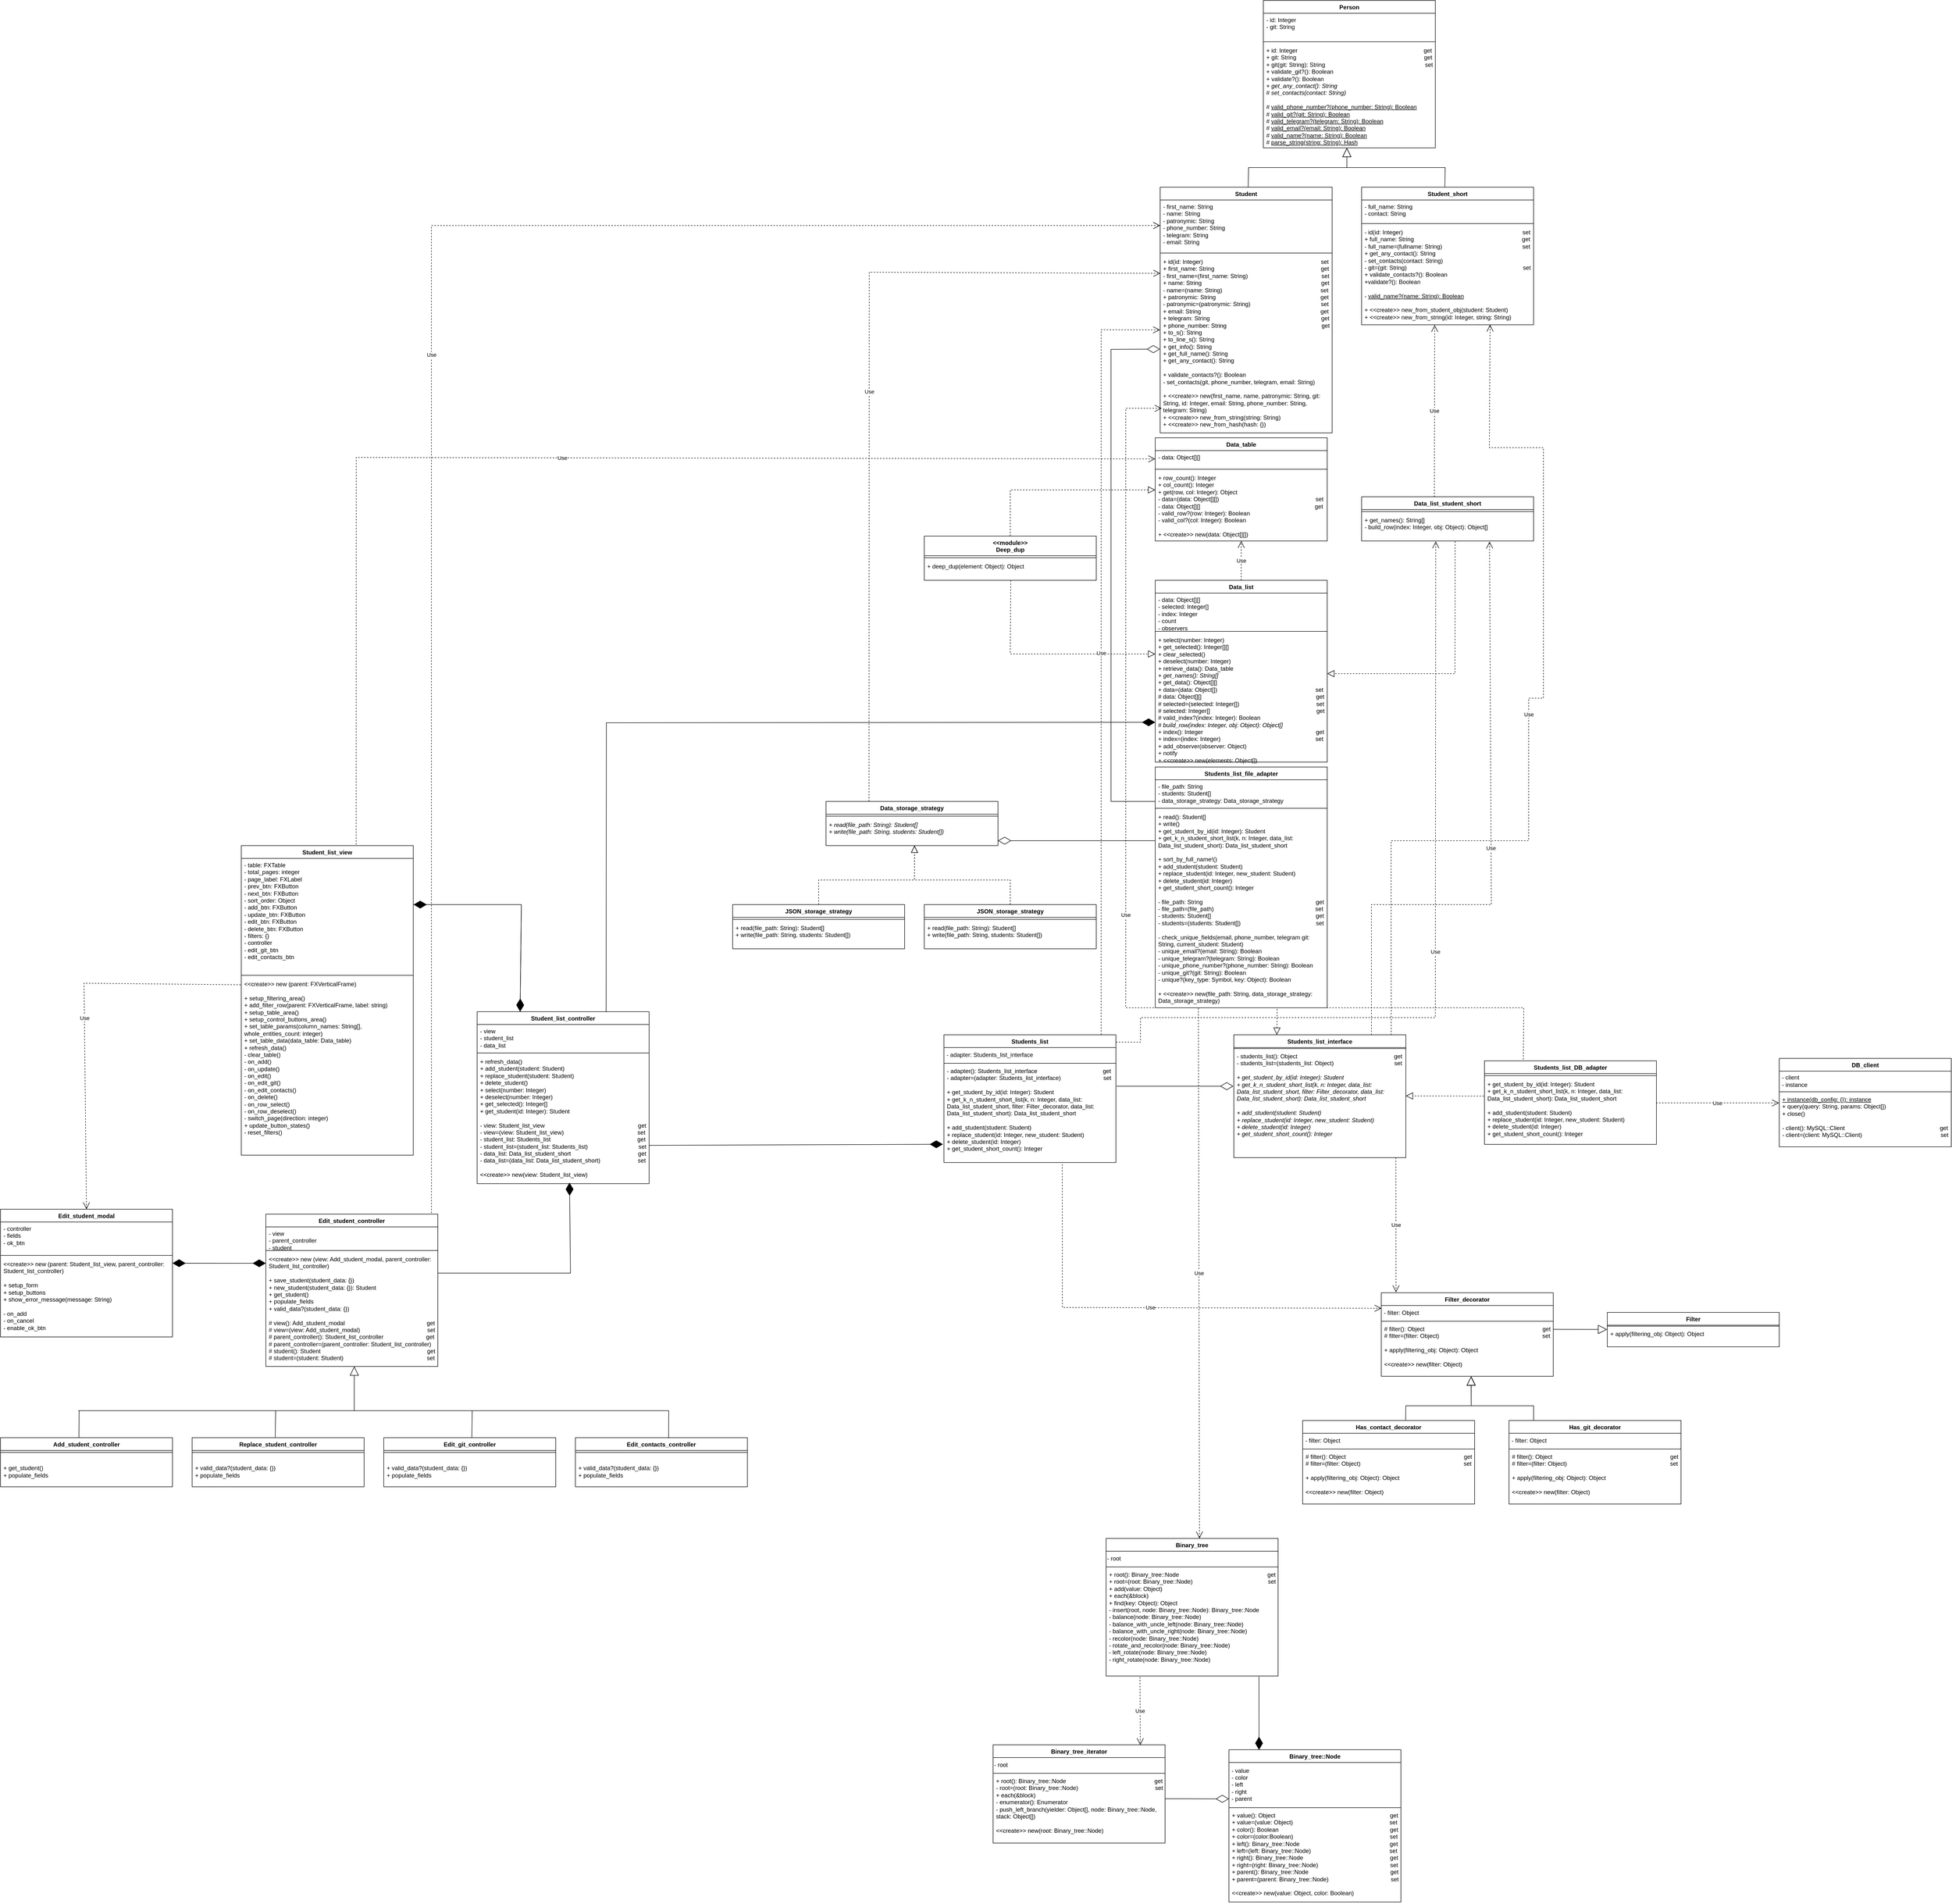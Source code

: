 <mxfile version="24.8.6">
  <diagram name="Страница — 1" id="5-wUqx7X6pIQO82QbJgh">
    <mxGraphModel grid="1" page="1" gridSize="10" guides="1" tooltips="1" connect="1" arrows="1" fold="1" pageScale="1" pageWidth="827" pageHeight="1169" math="0" shadow="0">
      <root>
        <mxCell id="0" />
        <mxCell id="1" parent="0" />
        <mxCell id="8w9vdPJpi9KEnKkPlF_M-1" value="Person" style="swimlane;fontStyle=1;align=center;verticalAlign=top;childLayout=stackLayout;horizontal=1;startSize=26;horizontalStack=0;resizeParent=1;resizeParentMax=0;resizeLast=0;collapsible=1;marginBottom=0;whiteSpace=wrap;html=1;" vertex="1" parent="1">
          <mxGeometry x="250" y="10" width="350" height="300" as="geometry" />
        </mxCell>
        <mxCell id="8w9vdPJpi9KEnKkPlF_M-2" value="- id: Integer&lt;div&gt;- git: String&lt;br&gt;&lt;/div&gt;" style="text;strokeColor=none;fillColor=none;align=left;verticalAlign=top;spacingLeft=4;spacingRight=4;overflow=hidden;rotatable=0;points=[[0,0.5],[1,0.5]];portConstraint=eastwest;whiteSpace=wrap;html=1;" vertex="1" parent="8w9vdPJpi9KEnKkPlF_M-1">
          <mxGeometry y="26" width="350" height="54" as="geometry" />
        </mxCell>
        <mxCell id="8w9vdPJpi9KEnKkPlF_M-3" value="" style="line;strokeWidth=1;fillColor=none;align=left;verticalAlign=middle;spacingTop=-1;spacingLeft=3;spacingRight=3;rotatable=0;labelPosition=right;points=[];portConstraint=eastwest;strokeColor=inherit;" vertex="1" parent="8w9vdPJpi9KEnKkPlF_M-1">
          <mxGeometry y="80" width="350" height="8" as="geometry" />
        </mxCell>
        <mxCell id="8w9vdPJpi9KEnKkPlF_M-4" value="&lt;div&gt;+ id: Integer&amp;nbsp; &amp;nbsp; &amp;nbsp; &amp;nbsp; &amp;nbsp; &amp;nbsp; &amp;nbsp; &amp;nbsp; &amp;nbsp; &amp;nbsp; &amp;nbsp; &amp;nbsp; &amp;nbsp; &amp;nbsp; &amp;nbsp; &amp;nbsp; &amp;nbsp; &amp;nbsp; &amp;nbsp; &amp;nbsp; &amp;nbsp; &amp;nbsp; &amp;nbsp; &amp;nbsp; &amp;nbsp; &amp;nbsp; &amp;nbsp; &amp;nbsp; &amp;nbsp; &amp;nbsp; &amp;nbsp; &amp;nbsp; &amp;nbsp; &amp;nbsp; &amp;nbsp; &amp;nbsp; &amp;nbsp; &amp;nbsp; &amp;nbsp;get&lt;/div&gt;&lt;div&gt;+ git: String&amp;nbsp; &amp;nbsp; &amp;nbsp; &amp;nbsp; &amp;nbsp; &amp;nbsp; &amp;nbsp; &amp;nbsp; &amp;nbsp; &amp;nbsp; &amp;nbsp; &amp;nbsp; &amp;nbsp; &amp;nbsp; &amp;nbsp; &amp;nbsp; &amp;nbsp; &amp;nbsp; &amp;nbsp; &amp;nbsp; &amp;nbsp; &amp;nbsp; &amp;nbsp; &amp;nbsp; &amp;nbsp; &amp;nbsp; &amp;nbsp; &amp;nbsp; &amp;nbsp; &amp;nbsp; &amp;nbsp; &amp;nbsp; &amp;nbsp; &amp;nbsp; &amp;nbsp; &amp;nbsp; &amp;nbsp; &amp;nbsp; &amp;nbsp; get&lt;br&gt;+ git(git: String): String&amp;nbsp; &amp;nbsp; &amp;nbsp; &amp;nbsp; &amp;nbsp; &amp;nbsp; &amp;nbsp; &amp;nbsp; &amp;nbsp; &amp;nbsp; &amp;nbsp; &amp;nbsp; &amp;nbsp; &amp;nbsp; &amp;nbsp; &amp;nbsp; &amp;nbsp; &amp;nbsp; &amp;nbsp; &amp;nbsp; &amp;nbsp; &amp;nbsp; &amp;nbsp; &amp;nbsp; &amp;nbsp; &amp;nbsp; &amp;nbsp; &amp;nbsp; &amp;nbsp; &amp;nbsp; &amp;nbsp;set&lt;/div&gt;&lt;div&gt;+ validate_git?(): Boolean&lt;br&gt;+ validate?(): Boolean&lt;/div&gt;&lt;div&gt;+ &lt;i&gt;get_any_contact(): String&lt;/i&gt;&lt;br&gt;# &lt;i&gt;set_contacts(contact: String)&lt;/i&gt;&lt;br&gt;&lt;br&gt;# &lt;u&gt;valid_phone_number?(phone_number: String): Boolean&lt;/u&gt;&lt;/div&gt;&lt;div&gt;# &lt;u&gt;valid_git?(git: String): Boolean&lt;/u&gt;&lt;/div&gt;&lt;div&gt;# &lt;u&gt;valid_telegram?(telegram: String): Boolean&lt;/u&gt;&lt;/div&gt;&lt;div&gt;# &lt;u&gt;valid_email?(email: String): Boolean&lt;/u&gt;&lt;/div&gt;&lt;div&gt;#&amp;nbsp;&lt;u&gt;valid_name?(name: String): Boolean&lt;/u&gt;&lt;br&gt;&lt;/div&gt;&lt;div&gt;# &lt;u&gt;parse_string(string: String): Hash&lt;/u&gt;&lt;/div&gt;&lt;div&gt;&lt;br&gt;&lt;/div&gt;&lt;div&gt;&lt;br&gt;&lt;/div&gt;&lt;div&gt;&lt;br&gt;&lt;/div&gt;" style="text;strokeColor=none;fillColor=none;align=left;verticalAlign=top;spacingLeft=4;spacingRight=4;overflow=hidden;rotatable=0;points=[[0,0.5],[1,0.5]];portConstraint=eastwest;whiteSpace=wrap;html=1;" vertex="1" parent="8w9vdPJpi9KEnKkPlF_M-1">
          <mxGeometry y="88" width="350" height="212" as="geometry" />
        </mxCell>
        <mxCell id="8w9vdPJpi9KEnKkPlF_M-5" value="Student" style="swimlane;fontStyle=1;align=center;verticalAlign=top;childLayout=stackLayout;horizontal=1;startSize=26;horizontalStack=0;resizeParent=1;resizeParentMax=0;resizeLast=0;collapsible=1;marginBottom=0;whiteSpace=wrap;html=1;" vertex="1" parent="1">
          <mxGeometry x="40" y="390" width="350" height="500" as="geometry" />
        </mxCell>
        <mxCell id="8w9vdPJpi9KEnKkPlF_M-6" value="&lt;div&gt;- first_name: String&lt;/div&gt;&lt;div&gt;- name: String&lt;/div&gt;&lt;div&gt;- patronymic: String&lt;/div&gt;&lt;div&gt;- phone_number: String&lt;/div&gt;&lt;div&gt;- telegram: String&lt;/div&gt;&lt;div&gt;- email: String&lt;/div&gt;" style="text;strokeColor=none;fillColor=none;align=left;verticalAlign=top;spacingLeft=4;spacingRight=4;overflow=hidden;rotatable=0;points=[[0,0.5],[1,0.5]];portConstraint=eastwest;whiteSpace=wrap;html=1;" vertex="1" parent="8w9vdPJpi9KEnKkPlF_M-5">
          <mxGeometry y="26" width="350" height="104" as="geometry" />
        </mxCell>
        <mxCell id="8w9vdPJpi9KEnKkPlF_M-7" value="" style="line;strokeWidth=1;fillColor=none;align=left;verticalAlign=middle;spacingTop=-1;spacingLeft=3;spacingRight=3;rotatable=0;labelPosition=right;points=[];portConstraint=eastwest;strokeColor=inherit;" vertex="1" parent="8w9vdPJpi9KEnKkPlF_M-5">
          <mxGeometry y="130" width="350" height="8" as="geometry" />
        </mxCell>
        <mxCell id="8w9vdPJpi9KEnKkPlF_M-8" value="&lt;div&gt;&lt;span style=&quot;background-color: initial;&quot;&gt;+ id(id: Integer)&amp;nbsp; &amp;nbsp; &amp;nbsp; &amp;nbsp; &amp;nbsp; &amp;nbsp; &amp;nbsp; &amp;nbsp; &amp;nbsp; &amp;nbsp; &amp;nbsp; &amp;nbsp; &amp;nbsp; &amp;nbsp; &amp;nbsp; &amp;nbsp; &amp;nbsp; &amp;nbsp; &amp;nbsp; &amp;nbsp; &amp;nbsp; &amp;nbsp; &amp;nbsp; &amp;nbsp; &amp;nbsp; &amp;nbsp; &amp;nbsp; &amp;nbsp; &amp;nbsp; &amp;nbsp; &amp;nbsp; &amp;nbsp; &amp;nbsp; &amp;nbsp; &amp;nbsp; &amp;nbsp; set&lt;/span&gt;&lt;br&gt;&lt;/div&gt;+ first_name: String&amp;nbsp; &amp;nbsp; &amp;nbsp; &amp;nbsp; &amp;nbsp; &amp;nbsp; &amp;nbsp; &amp;nbsp; &amp;nbsp; &amp;nbsp; &amp;nbsp; &amp;nbsp; &amp;nbsp; &amp;nbsp; &amp;nbsp; &amp;nbsp; &amp;nbsp; &amp;nbsp; &amp;nbsp; &amp;nbsp; &amp;nbsp; &amp;nbsp; &amp;nbsp; &amp;nbsp; &amp;nbsp; &amp;nbsp; &amp;nbsp; &amp;nbsp; &amp;nbsp; &amp;nbsp; &amp;nbsp; &amp;nbsp; &amp;nbsp;get&lt;div&gt;- first_name=(first_name: String)&amp;nbsp; &amp;nbsp; &amp;nbsp; &amp;nbsp; &amp;nbsp; &amp;nbsp; &amp;nbsp; &amp;nbsp; &amp;nbsp; &amp;nbsp; &amp;nbsp; &amp;nbsp; &amp;nbsp; &amp;nbsp; &amp;nbsp; &amp;nbsp; &amp;nbsp; &amp;nbsp; &amp;nbsp; &amp;nbsp; &amp;nbsp; &amp;nbsp; &amp;nbsp;set&lt;br&gt;+ name: String&amp;nbsp; &amp;nbsp; &amp;nbsp; &amp;nbsp; &amp;nbsp; &amp;nbsp; &amp;nbsp; &amp;nbsp; &amp;nbsp; &amp;nbsp; &amp;nbsp; &amp;nbsp; &amp;nbsp; &amp;nbsp; &amp;nbsp; &amp;nbsp; &amp;nbsp; &amp;nbsp; &amp;nbsp; &amp;nbsp; &amp;nbsp; &amp;nbsp; &amp;nbsp; &amp;nbsp; &amp;nbsp; &amp;nbsp; &amp;nbsp; &amp;nbsp; &amp;nbsp; &amp;nbsp; &amp;nbsp; &amp;nbsp; &amp;nbsp; &amp;nbsp; &amp;nbsp; &amp;nbsp; &amp;nbsp;get&lt;br&gt;- name=(name: String)&amp;nbsp; &amp;nbsp; &amp;nbsp; &amp;nbsp; &amp;nbsp; &amp;nbsp; &amp;nbsp; &amp;nbsp; &amp;nbsp; &amp;nbsp; &amp;nbsp; &amp;nbsp; &amp;nbsp; &amp;nbsp; &amp;nbsp; &amp;nbsp; &amp;nbsp; &amp;nbsp; &amp;nbsp; &amp;nbsp; &amp;nbsp; &amp;nbsp; &amp;nbsp; &amp;nbsp; &amp;nbsp; &amp;nbsp; &amp;nbsp; &amp;nbsp; &amp;nbsp; &amp;nbsp; set&lt;br&gt;+ patronymic: String&amp;nbsp; &amp;nbsp; &amp;nbsp; &amp;nbsp; &amp;nbsp; &amp;nbsp; &amp;nbsp; &amp;nbsp; &amp;nbsp; &amp;nbsp; &amp;nbsp; &amp;nbsp; &amp;nbsp; &amp;nbsp; &amp;nbsp; &amp;nbsp; &amp;nbsp; &amp;nbsp; &amp;nbsp; &amp;nbsp; &amp;nbsp; &amp;nbsp; &amp;nbsp; &amp;nbsp; &amp;nbsp; &amp;nbsp; &amp;nbsp; &amp;nbsp; &amp;nbsp; &amp;nbsp; &amp;nbsp; &amp;nbsp; get&lt;/div&gt;&lt;div&gt;- patronymic=(patronymic: String)&amp;nbsp; &amp;nbsp; &amp;nbsp; &amp;nbsp; &amp;nbsp; &amp;nbsp; &amp;nbsp; &amp;nbsp; &amp;nbsp; &amp;nbsp; &amp;nbsp; &amp;nbsp; &amp;nbsp; &amp;nbsp; &amp;nbsp; &amp;nbsp; &amp;nbsp; &amp;nbsp; &amp;nbsp; &amp;nbsp; &amp;nbsp; &amp;nbsp;set&lt;/div&gt;&lt;div&gt;+ email: String&amp;nbsp; &amp;nbsp; &amp;nbsp; &amp;nbsp; &amp;nbsp; &amp;nbsp; &amp;nbsp; &amp;nbsp; &amp;nbsp; &amp;nbsp; &amp;nbsp; &amp;nbsp; &amp;nbsp; &amp;nbsp; &amp;nbsp; &amp;nbsp; &amp;nbsp; &amp;nbsp; &amp;nbsp; &amp;nbsp; &amp;nbsp; &amp;nbsp; &amp;nbsp; &amp;nbsp; &amp;nbsp; &amp;nbsp; &amp;nbsp; &amp;nbsp; &amp;nbsp; &amp;nbsp; &amp;nbsp; &amp;nbsp; &amp;nbsp; &amp;nbsp; &amp;nbsp; &amp;nbsp; &amp;nbsp;get&lt;/div&gt;&lt;div&gt;+ telegram: String&amp;nbsp; &amp;nbsp; &amp;nbsp; &amp;nbsp; &amp;nbsp; &amp;nbsp; &amp;nbsp; &amp;nbsp; &amp;nbsp; &amp;nbsp; &amp;nbsp; &amp;nbsp; &amp;nbsp; &amp;nbsp; &amp;nbsp; &amp;nbsp; &amp;nbsp; &amp;nbsp; &amp;nbsp; &amp;nbsp; &amp;nbsp; &amp;nbsp; &amp;nbsp; &amp;nbsp; &amp;nbsp; &amp;nbsp; &amp;nbsp; &amp;nbsp; &amp;nbsp; &amp;nbsp; &amp;nbsp; &amp;nbsp; &amp;nbsp; &amp;nbsp; get&lt;br&gt;+ phone_number: String&amp;nbsp; &amp;nbsp; &amp;nbsp; &amp;nbsp; &amp;nbsp; &amp;nbsp; &amp;nbsp; &amp;nbsp; &amp;nbsp; &amp;nbsp; &amp;nbsp; &amp;nbsp; &amp;nbsp; &amp;nbsp; &amp;nbsp; &amp;nbsp; &amp;nbsp; &amp;nbsp; &amp;nbsp; &amp;nbsp; &amp;nbsp; &amp;nbsp; &amp;nbsp; &amp;nbsp; &amp;nbsp; &amp;nbsp; &amp;nbsp; &amp;nbsp; &amp;nbsp; get&lt;/div&gt;&lt;div&gt;+ to_s(): String&lt;br&gt;+ to_line_s(): String&lt;/div&gt;&lt;div&gt;+ get_info(): String&lt;/div&gt;&lt;div&gt;+ get_full_name(): String&lt;/div&gt;&lt;div&gt;+ get_any_contact(): String&lt;br&gt;&lt;br&gt;+ validate_contacts?(): Boolean&lt;/div&gt;&lt;div&gt;- set_contacts(git, phone_number, telegram, email: String)&lt;br&gt;&lt;br&gt;+ &amp;lt;&amp;lt;create&amp;gt;&amp;gt; new(first_name, name, patronymic: String, git: String, id: Integer, email: String, phone_number: String, telegram: String)&lt;/div&gt;&lt;div&gt;+ &amp;lt;&amp;lt;create&amp;gt;&amp;gt; new_from_string(string: String)&lt;br&gt;+ &amp;lt;&amp;lt;create&amp;gt;&amp;gt; new_from_hash(hash: {})&lt;br&gt;&lt;br&gt;&lt;/div&gt;&lt;div&gt;&lt;br&gt;&lt;/div&gt;" style="text;strokeColor=none;fillColor=none;align=left;verticalAlign=top;spacingLeft=4;spacingRight=4;overflow=hidden;rotatable=0;points=[[0,0.5],[1,0.5]];portConstraint=eastwest;whiteSpace=wrap;html=1;" vertex="1" parent="8w9vdPJpi9KEnKkPlF_M-5">
          <mxGeometry y="138" width="350" height="362" as="geometry" />
        </mxCell>
        <mxCell id="8w9vdPJpi9KEnKkPlF_M-9" value="Student_short" style="swimlane;fontStyle=1;align=center;verticalAlign=top;childLayout=stackLayout;horizontal=1;startSize=26;horizontalStack=0;resizeParent=1;resizeParentMax=0;resizeLast=0;collapsible=1;marginBottom=0;whiteSpace=wrap;html=1;" vertex="1" parent="1">
          <mxGeometry x="450" y="390" width="350" height="280" as="geometry" />
        </mxCell>
        <mxCell id="8w9vdPJpi9KEnKkPlF_M-10" value="&lt;div&gt;&lt;span style=&quot;background-color: initial;&quot;&gt;- full_name: String&lt;br&gt;- contact: String&lt;/span&gt;&lt;br&gt;&lt;/div&gt;&lt;div&gt;&lt;br&gt;&lt;/div&gt;" style="text;strokeColor=none;fillColor=none;align=left;verticalAlign=top;spacingLeft=4;spacingRight=4;overflow=hidden;rotatable=0;points=[[0,0.5],[1,0.5]];portConstraint=eastwest;whiteSpace=wrap;html=1;" vertex="1" parent="8w9vdPJpi9KEnKkPlF_M-9">
          <mxGeometry y="26" width="350" height="44" as="geometry" />
        </mxCell>
        <mxCell id="8w9vdPJpi9KEnKkPlF_M-11" value="" style="line;strokeWidth=1;fillColor=none;align=left;verticalAlign=middle;spacingTop=-1;spacingLeft=3;spacingRight=3;rotatable=0;labelPosition=right;points=[];portConstraint=eastwest;strokeColor=inherit;" vertex="1" parent="8w9vdPJpi9KEnKkPlF_M-9">
          <mxGeometry y="70" width="350" height="8" as="geometry" />
        </mxCell>
        <mxCell id="8w9vdPJpi9KEnKkPlF_M-12" value="&lt;div&gt;&lt;span style=&quot;background-color: initial;&quot;&gt;- id(id: Integer)&amp;nbsp; &amp;nbsp; &amp;nbsp; &amp;nbsp; &amp;nbsp; &amp;nbsp; &amp;nbsp; &amp;nbsp; &amp;nbsp; &amp;nbsp; &amp;nbsp; &amp;nbsp; &amp;nbsp; &amp;nbsp; &amp;nbsp; &amp;nbsp; &amp;nbsp; &amp;nbsp; &amp;nbsp; &amp;nbsp; &amp;nbsp; &amp;nbsp; &amp;nbsp; &amp;nbsp; &amp;nbsp; &amp;nbsp; &amp;nbsp; &amp;nbsp; &amp;nbsp; &amp;nbsp; &amp;nbsp; &amp;nbsp; &amp;nbsp; &amp;nbsp; &amp;nbsp; &amp;nbsp; &amp;nbsp;set&lt;/span&gt;&lt;/div&gt;&lt;div&gt;+ full_name: String&amp;nbsp; &amp;nbsp; &amp;nbsp; &amp;nbsp; &amp;nbsp; &amp;nbsp; &amp;nbsp; &amp;nbsp; &amp;nbsp; &amp;nbsp; &amp;nbsp; &amp;nbsp; &amp;nbsp; &amp;nbsp; &amp;nbsp; &amp;nbsp; &amp;nbsp; &amp;nbsp; &amp;nbsp; &amp;nbsp; &amp;nbsp; &amp;nbsp; &amp;nbsp; &amp;nbsp; &amp;nbsp; &amp;nbsp; &amp;nbsp; &amp;nbsp; &amp;nbsp; &amp;nbsp; &amp;nbsp; &amp;nbsp; &amp;nbsp; get&lt;br&gt;- full_name=(fullname: String)&amp;nbsp; &amp;nbsp; &amp;nbsp; &amp;nbsp; &amp;nbsp; &amp;nbsp; &amp;nbsp; &amp;nbsp; &amp;nbsp; &amp;nbsp; &amp;nbsp; &amp;nbsp; &amp;nbsp; &amp;nbsp; &amp;nbsp; &amp;nbsp; &amp;nbsp; &amp;nbsp; &amp;nbsp; &amp;nbsp; &amp;nbsp; &amp;nbsp; &amp;nbsp; &amp;nbsp; &amp;nbsp;set&lt;br&gt;+ get_any_contact(): String&amp;nbsp; &amp;nbsp; &amp;nbsp; &amp;nbsp; &amp;nbsp; &amp;nbsp; &amp;nbsp; &amp;nbsp; &amp;nbsp; &amp;nbsp; &amp;nbsp; &amp;nbsp; &amp;nbsp; &amp;nbsp; &amp;nbsp; &amp;nbsp;&amp;nbsp;&lt;/div&gt;&lt;div&gt;- set_contacts(contact: String)&lt;/div&gt;&lt;div&gt;- git=(git: String)&amp;nbsp; &amp;nbsp; &amp;nbsp; &amp;nbsp; &amp;nbsp; &amp;nbsp; &amp;nbsp; &amp;nbsp; &amp;nbsp; &amp;nbsp; &amp;nbsp; &amp;nbsp; &amp;nbsp; &amp;nbsp; &amp;nbsp; &amp;nbsp; &amp;nbsp; &amp;nbsp; &amp;nbsp; &amp;nbsp; &amp;nbsp; &amp;nbsp; &amp;nbsp; &amp;nbsp; &amp;nbsp; &amp;nbsp; &amp;nbsp; &amp;nbsp; &amp;nbsp; &amp;nbsp; &amp;nbsp; &amp;nbsp; &amp;nbsp; &amp;nbsp; &amp;nbsp; &amp;nbsp;set&lt;br&gt;+ validate_contacts?(): Boolean&lt;br&gt;+validate?(): Boolean&lt;/div&gt;&lt;div&gt;&lt;br&gt;&lt;/div&gt;&lt;div&gt;- &lt;u&gt;valid_name?(name: String): Boolean&lt;/u&gt;&lt;/div&gt;&lt;div&gt;&lt;u&gt;&lt;br&gt;&lt;/u&gt;+ &amp;lt;&amp;lt;create&amp;gt;&amp;gt; new_from_student_obj(student: Student)&lt;/div&gt;&lt;div&gt;+ &amp;lt;&amp;lt;create&amp;gt;&amp;gt; new_from_string(id: Integer, string: String)&lt;br&gt;&lt;/div&gt;&lt;div&gt;&lt;br&gt;&lt;/div&gt;&lt;div&gt;&lt;br&gt;&lt;/div&gt;" style="text;strokeColor=none;fillColor=none;align=left;verticalAlign=top;spacingLeft=4;spacingRight=4;overflow=hidden;rotatable=0;points=[[0,0.5],[1,0.5]];portConstraint=eastwest;whiteSpace=wrap;html=1;" vertex="1" parent="8w9vdPJpi9KEnKkPlF_M-9">
          <mxGeometry y="78" width="350" height="202" as="geometry" />
        </mxCell>
        <mxCell id="8w9vdPJpi9KEnKkPlF_M-13" value="" style="endArrow=block;endSize=16;endFill=0;html=1;rounded=0;exitX=0.512;exitY=0;exitDx=0;exitDy=0;exitPerimeter=0;" edge="1" parent="1" source="8w9vdPJpi9KEnKkPlF_M-5">
          <mxGeometry width="160" relative="1" as="geometry">
            <mxPoint x="220" y="350" as="sourcePoint" />
            <mxPoint x="420" y="310" as="targetPoint" />
            <Array as="points">
              <mxPoint x="220" y="350" />
              <mxPoint x="420" y="350" />
            </Array>
          </mxGeometry>
        </mxCell>
        <mxCell id="8w9vdPJpi9KEnKkPlF_M-14" value="" style="endArrow=block;endSize=16;endFill=0;html=1;rounded=0;exitX=0.484;exitY=-0.002;exitDx=0;exitDy=0;exitPerimeter=0;" edge="1" parent="1" source="8w9vdPJpi9KEnKkPlF_M-9">
          <mxGeometry width="160" relative="1" as="geometry">
            <mxPoint x="205" y="320" as="sourcePoint" />
            <mxPoint x="420" y="310" as="targetPoint" />
            <Array as="points">
              <mxPoint x="620" y="350" />
              <mxPoint x="420" y="350" />
            </Array>
          </mxGeometry>
        </mxCell>
        <mxCell id="5-nP5moGx_K60F7qfpw7-1" value="Data_table" style="swimlane;fontStyle=1;align=center;verticalAlign=top;childLayout=stackLayout;horizontal=1;startSize=26;horizontalStack=0;resizeParent=1;resizeParentMax=0;resizeLast=0;collapsible=1;marginBottom=0;whiteSpace=wrap;html=1;" vertex="1" parent="1">
          <mxGeometry x="30" y="900" width="350" height="210" as="geometry" />
        </mxCell>
        <mxCell id="5-nP5moGx_K60F7qfpw7-2" value="- data: Object[][]" style="text;strokeColor=none;fillColor=none;align=left;verticalAlign=top;spacingLeft=4;spacingRight=4;overflow=hidden;rotatable=0;points=[[0,0.5],[1,0.5]];portConstraint=eastwest;whiteSpace=wrap;html=1;" vertex="1" parent="5-nP5moGx_K60F7qfpw7-1">
          <mxGeometry y="26" width="350" height="34" as="geometry" />
        </mxCell>
        <mxCell id="5-nP5moGx_K60F7qfpw7-3" value="" style="line;strokeWidth=1;fillColor=none;align=left;verticalAlign=middle;spacingTop=-1;spacingLeft=3;spacingRight=3;rotatable=0;labelPosition=right;points=[];portConstraint=eastwest;strokeColor=inherit;" vertex="1" parent="5-nP5moGx_K60F7qfpw7-1">
          <mxGeometry y="60" width="350" height="8" as="geometry" />
        </mxCell>
        <mxCell id="5-nP5moGx_K60F7qfpw7-4" value="+ row_count(): Integer&lt;br&gt;+ col_count(): Integer&lt;br&gt;+ get(row, col: Integer): Object&lt;br&gt;- data=(data: Object[][])&amp;nbsp; &amp;nbsp; &amp;nbsp; &amp;nbsp; &amp;nbsp; &amp;nbsp; &amp;nbsp; &amp;nbsp; &amp;nbsp; &amp;nbsp; &amp;nbsp; &amp;nbsp; &amp;nbsp; &amp;nbsp; &amp;nbsp; &amp;nbsp; &amp;nbsp; &amp;nbsp; &amp;nbsp; &amp;nbsp; &amp;nbsp; &amp;nbsp; &amp;nbsp; &amp;nbsp; &amp;nbsp; &amp;nbsp; &amp;nbsp; &amp;nbsp; &amp;nbsp; &amp;nbsp;set&lt;br&gt;- data: Object[][]&amp;nbsp; &amp;nbsp; &amp;nbsp; &amp;nbsp; &amp;nbsp; &amp;nbsp; &amp;nbsp; &amp;nbsp; &amp;nbsp; &amp;nbsp; &amp;nbsp; &amp;nbsp; &amp;nbsp; &amp;nbsp; &amp;nbsp; &amp;nbsp; &amp;nbsp; &amp;nbsp; &amp;nbsp; &amp;nbsp; &amp;nbsp; &amp;nbsp; &amp;nbsp; &amp;nbsp; &amp;nbsp; &amp;nbsp; &amp;nbsp; &amp;nbsp; &amp;nbsp; &amp;nbsp; &amp;nbsp; &amp;nbsp; &amp;nbsp; &amp;nbsp; &amp;nbsp; get&lt;br&gt;- valid_row?(row: Integer): Boolean&lt;br&gt;- valid_col?(col: Integer): Boolean&lt;br&gt;&lt;br&gt;+ &amp;lt;&amp;lt;create&amp;gt;&amp;gt; new(data: Object[][])" style="text;strokeColor=none;fillColor=none;align=left;verticalAlign=top;spacingLeft=4;spacingRight=4;overflow=hidden;rotatable=0;points=[[0,0.5],[1,0.5]];portConstraint=eastwest;whiteSpace=wrap;html=1;" vertex="1" parent="5-nP5moGx_K60F7qfpw7-1">
          <mxGeometry y="68" width="350" height="142" as="geometry" />
        </mxCell>
        <mxCell id="5-nP5moGx_K60F7qfpw7-5" value="Data_list" style="swimlane;fontStyle=1;align=center;verticalAlign=top;childLayout=stackLayout;horizontal=1;startSize=26;horizontalStack=0;resizeParent=1;resizeParentMax=0;resizeLast=0;collapsible=1;marginBottom=0;whiteSpace=wrap;html=1;" vertex="1" parent="1">
          <mxGeometry x="30" y="1190" width="350" height="370" as="geometry" />
        </mxCell>
        <mxCell id="5-nP5moGx_K60F7qfpw7-6" value="- data: Object[][]&lt;div&gt;- selected: Integer[]&lt;br&gt;- index: Integer&lt;/div&gt;&lt;div&gt;- count&lt;br&gt;- observers&lt;/div&gt;&lt;div&gt;&lt;br&gt;&lt;/div&gt;&lt;div&gt;&lt;br&gt;&lt;/div&gt;" style="text;strokeColor=none;fillColor=none;align=left;verticalAlign=top;spacingLeft=4;spacingRight=4;overflow=hidden;rotatable=0;points=[[0,0.5],[1,0.5]];portConstraint=eastwest;whiteSpace=wrap;html=1;" vertex="1" parent="5-nP5moGx_K60F7qfpw7-5">
          <mxGeometry y="26" width="350" height="74" as="geometry" />
        </mxCell>
        <mxCell id="5-nP5moGx_K60F7qfpw7-7" value="" style="line;strokeWidth=1;fillColor=none;align=left;verticalAlign=middle;spacingTop=-1;spacingLeft=3;spacingRight=3;rotatable=0;labelPosition=right;points=[];portConstraint=eastwest;strokeColor=inherit;" vertex="1" parent="5-nP5moGx_K60F7qfpw7-5">
          <mxGeometry y="100" width="350" height="8" as="geometry" />
        </mxCell>
        <mxCell id="5-nP5moGx_K60F7qfpw7-8" value="+ select(number: Integer)&lt;br&gt;+ get_selected(): Integer[][]&lt;br&gt;+ clear_selected()&lt;br&gt;+ deselect(number: Integer)&lt;br&gt;&lt;div&gt;+ retrieve_data(): Data_table&lt;br&gt;+ &lt;i&gt;get_names(): String[]&lt;/i&gt;&lt;br&gt;+ get_data(): Object[][]&lt;br&gt;+ data=(data: Object[])&amp;nbsp; &amp;nbsp; &amp;nbsp; &amp;nbsp; &amp;nbsp; &amp;nbsp; &amp;nbsp; &amp;nbsp; &amp;nbsp; &amp;nbsp; &amp;nbsp; &amp;nbsp; &amp;nbsp; &amp;nbsp; &amp;nbsp; &amp;nbsp; &amp;nbsp; &amp;nbsp; &amp;nbsp; &amp;nbsp; &amp;nbsp; &amp;nbsp; &amp;nbsp; &amp;nbsp; &amp;nbsp; &amp;nbsp; &amp;nbsp; &amp;nbsp; &amp;nbsp; &amp;nbsp; set&lt;br&gt;# data: Object[][]&amp;nbsp; &amp;nbsp; &amp;nbsp; &amp;nbsp; &amp;nbsp; &amp;nbsp; &amp;nbsp; &amp;nbsp; &amp;nbsp; &amp;nbsp; &amp;nbsp; &amp;nbsp; &amp;nbsp; &amp;nbsp; &amp;nbsp; &amp;nbsp; &amp;nbsp; &amp;nbsp; &amp;nbsp; &amp;nbsp; &amp;nbsp; &amp;nbsp; &amp;nbsp; &amp;nbsp; &amp;nbsp; &amp;nbsp; &amp;nbsp; &amp;nbsp; &amp;nbsp; &amp;nbsp; &amp;nbsp; &amp;nbsp; &amp;nbsp; &amp;nbsp; &amp;nbsp; get&lt;br&gt;# selected=(selected: Integer[])&amp;nbsp; &amp;nbsp; &amp;nbsp; &amp;nbsp; &amp;nbsp; &amp;nbsp; &amp;nbsp; &amp;nbsp; &amp;nbsp; &amp;nbsp; &amp;nbsp; &amp;nbsp; &amp;nbsp; &amp;nbsp; &amp;nbsp; &amp;nbsp; &amp;nbsp; &amp;nbsp; &amp;nbsp; &amp;nbsp; &amp;nbsp; &amp;nbsp; &amp;nbsp; &amp;nbsp;set&lt;br&gt;# selected: Integer[]&amp;nbsp; &amp;nbsp; &amp;nbsp; &amp;nbsp; &amp;nbsp; &amp;nbsp; &amp;nbsp; &amp;nbsp; &amp;nbsp; &amp;nbsp; &amp;nbsp; &amp;nbsp; &amp;nbsp; &amp;nbsp; &amp;nbsp; &amp;nbsp; &amp;nbsp; &amp;nbsp; &amp;nbsp; &amp;nbsp; &amp;nbsp; &amp;nbsp; &amp;nbsp; &amp;nbsp; &amp;nbsp; &amp;nbsp; &amp;nbsp; &amp;nbsp; &amp;nbsp; &amp;nbsp; &amp;nbsp; &amp;nbsp; &amp;nbsp;get&lt;br&gt;# valid_index?(index: Integer): Boolean&lt;br&gt;# &lt;i&gt;build_row(index: Integer, obj: Object): Object[]&lt;br&gt;&lt;/i&gt;+ index(): Integer&amp;nbsp; &amp;nbsp; &amp;nbsp; &amp;nbsp; &amp;nbsp; &amp;nbsp; &amp;nbsp; &amp;nbsp; &amp;nbsp; &amp;nbsp; &amp;nbsp; &amp;nbsp; &amp;nbsp; &amp;nbsp; &amp;nbsp; &amp;nbsp; &amp;nbsp; &amp;nbsp; &amp;nbsp; &amp;nbsp; &amp;nbsp; &amp;nbsp; &amp;nbsp; &amp;nbsp; &amp;nbsp; &amp;nbsp; &amp;nbsp; &amp;nbsp; &amp;nbsp; &amp;nbsp; &amp;nbsp; &amp;nbsp; &amp;nbsp; &amp;nbsp; &amp;nbsp;get&lt;br&gt;+ index=(index: Integer)&amp;nbsp; &amp;nbsp; &amp;nbsp; &amp;nbsp; &amp;nbsp; &amp;nbsp; &amp;nbsp; &amp;nbsp; &amp;nbsp; &amp;nbsp; &amp;nbsp; &amp;nbsp; &amp;nbsp; &amp;nbsp; &amp;nbsp; &amp;nbsp; &amp;nbsp; &amp;nbsp; &amp;nbsp; &amp;nbsp; &amp;nbsp; &amp;nbsp; &amp;nbsp; &amp;nbsp; &amp;nbsp; &amp;nbsp; &amp;nbsp; &amp;nbsp; &amp;nbsp; set&lt;br&gt;+ add_observer(observer: Object)&lt;br&gt;+ notify&lt;br&gt;&lt;/div&gt;&lt;div&gt;+ &amp;lt;&amp;lt;create&amp;gt;&amp;gt; new(elements: Object[])&lt;br&gt;&lt;br&gt;&lt;br&gt;&lt;/div&gt;" style="text;strokeColor=none;fillColor=none;align=left;verticalAlign=top;spacingLeft=4;spacingRight=4;overflow=hidden;rotatable=0;points=[[0,0.5],[1,0.5]];portConstraint=eastwest;whiteSpace=wrap;html=1;" vertex="1" parent="5-nP5moGx_K60F7qfpw7-5">
          <mxGeometry y="108" width="350" height="262" as="geometry" />
        </mxCell>
        <mxCell id="5-nP5moGx_K60F7qfpw7-9" value="Data_list_student_short" style="swimlane;fontStyle=1;align=center;verticalAlign=top;childLayout=stackLayout;horizontal=1;startSize=26;horizontalStack=0;resizeParent=1;resizeParentMax=0;resizeLast=0;collapsible=1;marginBottom=0;whiteSpace=wrap;html=1;" vertex="1" parent="1">
          <mxGeometry x="450" y="1020" width="350" height="90" as="geometry" />
        </mxCell>
        <mxCell id="5-nP5moGx_K60F7qfpw7-11" value="" style="line;strokeWidth=1;fillColor=none;align=left;verticalAlign=middle;spacingTop=-1;spacingLeft=3;spacingRight=3;rotatable=0;labelPosition=right;points=[];portConstraint=eastwest;strokeColor=inherit;" vertex="1" parent="5-nP5moGx_K60F7qfpw7-9">
          <mxGeometry y="26" width="350" height="8" as="geometry" />
        </mxCell>
        <mxCell id="5-nP5moGx_K60F7qfpw7-12" value="&lt;div&gt;+ get_names(): String[]&lt;br&gt;- build_row(index: Integer, obj: Object): Object[]&lt;/div&gt;" style="text;strokeColor=none;fillColor=none;align=left;verticalAlign=top;spacingLeft=4;spacingRight=4;overflow=hidden;rotatable=0;points=[[0,0.5],[1,0.5]];portConstraint=eastwest;whiteSpace=wrap;html=1;" vertex="1" parent="5-nP5moGx_K60F7qfpw7-9">
          <mxGeometry y="34" width="350" height="56" as="geometry" />
        </mxCell>
        <mxCell id="5-nP5moGx_K60F7qfpw7-13" value="&amp;lt;&amp;lt;module&amp;gt;&amp;gt;&lt;br&gt;Deep_dup" style="swimlane;fontStyle=1;align=center;verticalAlign=top;childLayout=stackLayout;horizontal=1;startSize=40;horizontalStack=0;resizeParent=1;resizeParentMax=0;resizeLast=0;collapsible=1;marginBottom=0;whiteSpace=wrap;html=1;" vertex="1" parent="1">
          <mxGeometry x="-440" y="1100" width="350" height="90" as="geometry" />
        </mxCell>
        <mxCell id="5-nP5moGx_K60F7qfpw7-14" value="" style="line;strokeWidth=1;fillColor=none;align=left;verticalAlign=middle;spacingTop=-1;spacingLeft=3;spacingRight=3;rotatable=0;labelPosition=right;points=[];portConstraint=eastwest;strokeColor=inherit;" vertex="1" parent="5-nP5moGx_K60F7qfpw7-13">
          <mxGeometry y="40" width="350" height="8" as="geometry" />
        </mxCell>
        <mxCell id="5-nP5moGx_K60F7qfpw7-15" value="+ deep_dup(element: Object): Object" style="text;strokeColor=none;fillColor=none;align=left;verticalAlign=top;spacingLeft=4;spacingRight=4;overflow=hidden;rotatable=0;points=[[0,0.5],[1,0.5]];portConstraint=eastwest;whiteSpace=wrap;html=1;" vertex="1" parent="5-nP5moGx_K60F7qfpw7-13">
          <mxGeometry y="48" width="350" height="42" as="geometry" />
        </mxCell>
        <mxCell id="5-nP5moGx_K60F7qfpw7-17" value="" style="endArrow=block;dashed=1;endFill=0;endSize=12;html=1;rounded=0;exitX=0.544;exitY=1.015;exitDx=0;exitDy=0;exitPerimeter=0;" edge="1" parent="1" source="5-nP5moGx_K60F7qfpw7-12">
          <mxGeometry width="160" relative="1" as="geometry">
            <mxPoint x="590" y="1200" as="sourcePoint" />
            <mxPoint x="380" y="1380" as="targetPoint" />
            <Array as="points">
              <mxPoint x="640" y="1380" />
            </Array>
          </mxGeometry>
        </mxCell>
        <mxCell id="5-nP5moGx_K60F7qfpw7-20" value="" style="endArrow=block;dashed=1;endFill=0;endSize=12;html=1;rounded=0;exitX=0.5;exitY=0;exitDx=0;exitDy=0;" edge="1" parent="1" source="5-nP5moGx_K60F7qfpw7-13">
          <mxGeometry width="160" relative="1" as="geometry">
            <mxPoint x="-290" y="980" as="sourcePoint" />
            <mxPoint x="30" y="1006" as="targetPoint" />
            <Array as="points">
              <mxPoint x="-265" y="1006" />
            </Array>
          </mxGeometry>
        </mxCell>
        <mxCell id="5-nP5moGx_K60F7qfpw7-21" value="" style="endArrow=block;dashed=1;endFill=0;endSize=12;html=1;rounded=0;exitX=0.503;exitY=1.005;exitDx=0;exitDy=0;exitPerimeter=0;" edge="1" parent="1" source="5-nP5moGx_K60F7qfpw7-15">
          <mxGeometry width="160" relative="1" as="geometry">
            <mxPoint x="-265" y="1434" as="sourcePoint" />
            <mxPoint x="30" y="1340" as="targetPoint" />
            <Array as="points">
              <mxPoint x="-265" y="1340" />
            </Array>
          </mxGeometry>
        </mxCell>
        <mxCell id="KkiaDDsZdYViQD7Pt-F1-1" value="Students_list_file_adapter&lt;div&gt;&lt;br&gt;&lt;/div&gt;" style="swimlane;fontStyle=1;align=center;verticalAlign=top;childLayout=stackLayout;horizontal=1;startSize=26;horizontalStack=0;resizeParent=1;resizeParentMax=0;resizeLast=0;collapsible=1;marginBottom=0;whiteSpace=wrap;html=1;" vertex="1" parent="1">
          <mxGeometry x="30" y="1570" width="350" height="490" as="geometry" />
        </mxCell>
        <mxCell id="KkiaDDsZdYViQD7Pt-F1-2" value="- file_path: String&lt;br&gt;- students: Student[]&lt;br&gt;- data_storage_strategy: Data_storage_strategy" style="text;strokeColor=none;fillColor=none;align=left;verticalAlign=top;spacingLeft=4;spacingRight=4;overflow=hidden;rotatable=0;points=[[0,0.5],[1,0.5]];portConstraint=eastwest;whiteSpace=wrap;html=1;" vertex="1" parent="KkiaDDsZdYViQD7Pt-F1-1">
          <mxGeometry y="26" width="350" height="54" as="geometry" />
        </mxCell>
        <mxCell id="KkiaDDsZdYViQD7Pt-F1-3" value="" style="line;strokeWidth=1;fillColor=none;align=left;verticalAlign=middle;spacingTop=-1;spacingLeft=3;spacingRight=3;rotatable=0;labelPosition=right;points=[];portConstraint=eastwest;strokeColor=inherit;" vertex="1" parent="KkiaDDsZdYViQD7Pt-F1-1">
          <mxGeometry y="80" width="350" height="8" as="geometry" />
        </mxCell>
        <mxCell id="KkiaDDsZdYViQD7Pt-F1-4" value="&lt;div&gt;+ read(): Student[]&lt;br&gt;+ write()&lt;br&gt;+ get_student_by_id(id: Integer): Student&lt;br&gt;+ get_k_n_student_short_list(k, n: Integer, data_list: Data_list_student_short): Data_list_student_short&lt;br&gt;&lt;br&gt;+ sort_by_full_name!()&lt;br&gt;+ add_student(student: Student)&lt;br&gt;+ replace_student(id: Integer, new_student: Student)&lt;br&gt;+ delete_student(id: Integer)&lt;br&gt;+ get_student_short_count(): Integer&lt;br&gt;&lt;br&gt;- file_path: String&amp;nbsp; &amp;nbsp; &amp;nbsp; &amp;nbsp; &amp;nbsp; &amp;nbsp; &amp;nbsp; &amp;nbsp; &amp;nbsp; &amp;nbsp; &amp;nbsp; &amp;nbsp; &amp;nbsp; &amp;nbsp; &amp;nbsp; &amp;nbsp; &amp;nbsp; &amp;nbsp; &amp;nbsp; &amp;nbsp; &amp;nbsp; &amp;nbsp; &amp;nbsp; &amp;nbsp; &amp;nbsp; &amp;nbsp; &amp;nbsp; &amp;nbsp; &amp;nbsp; &amp;nbsp; &amp;nbsp; &amp;nbsp; &amp;nbsp; &amp;nbsp; &amp;nbsp;get&lt;br&gt;- file_path=(file_path)&amp;nbsp; &amp;nbsp; &amp;nbsp; &amp;nbsp; &amp;nbsp; &amp;nbsp; &amp;nbsp; &amp;nbsp; &amp;nbsp; &amp;nbsp; &amp;nbsp; &amp;nbsp; &amp;nbsp; &amp;nbsp; &amp;nbsp; &amp;nbsp; &amp;nbsp; &amp;nbsp; &amp;nbsp; &amp;nbsp; &amp;nbsp; &amp;nbsp; &amp;nbsp; &amp;nbsp; &amp;nbsp; &amp;nbsp; &amp;nbsp; &amp;nbsp; &amp;nbsp; &amp;nbsp; &amp;nbsp; set&lt;br&gt;- students: Student[]&amp;nbsp; &amp;nbsp; &amp;nbsp; &amp;nbsp; &amp;nbsp; &amp;nbsp; &amp;nbsp; &amp;nbsp; &amp;nbsp; &amp;nbsp; &amp;nbsp; &amp;nbsp; &amp;nbsp; &amp;nbsp; &amp;nbsp; &amp;nbsp; &amp;nbsp; &amp;nbsp; &amp;nbsp; &amp;nbsp; &amp;nbsp; &amp;nbsp; &amp;nbsp; &amp;nbsp; &amp;nbsp; &amp;nbsp; &amp;nbsp; &amp;nbsp; &amp;nbsp; &amp;nbsp; &amp;nbsp; &amp;nbsp; get&lt;br&gt;- students=(students: Student[])&amp;nbsp; &amp;nbsp; &amp;nbsp; &amp;nbsp; &amp;nbsp; &amp;nbsp; &amp;nbsp; &amp;nbsp; &amp;nbsp; &amp;nbsp; &amp;nbsp; &amp;nbsp; &amp;nbsp; &amp;nbsp; &amp;nbsp; &amp;nbsp; &amp;nbsp; &amp;nbsp; &amp;nbsp; &amp;nbsp; &amp;nbsp; &amp;nbsp; &amp;nbsp; set&lt;br&gt;&lt;br&gt;- check_unique_fields(email, phone_number, telegram git: String, current_student: Student)&lt;/div&gt;&lt;div&gt;- unique_email?(email: String): Boolean&lt;/div&gt;&lt;div&gt;- unique_telegram?(telegram: String): Boolean&lt;br&gt;- unique_phone_number?(phone_number: String): Boolean&lt;br&gt;- unique_git?(git: String): Boolean&lt;br&gt;- unique?(key_type: Symbol, key: Object): Boolean&lt;br&gt;&lt;br&gt;+ &amp;lt;&amp;lt;create&amp;gt;&amp;gt; new(file_path: String, data_storage_strategy: Data_storage_strategy)&lt;br&gt;&lt;br&gt;&lt;br&gt;&lt;/div&gt;" style="text;strokeColor=none;fillColor=none;align=left;verticalAlign=top;spacingLeft=4;spacingRight=4;overflow=hidden;rotatable=0;points=[[0,0.5],[1,0.5]];portConstraint=eastwest;whiteSpace=wrap;html=1;" vertex="1" parent="KkiaDDsZdYViQD7Pt-F1-1">
          <mxGeometry y="88" width="350" height="402" as="geometry" />
        </mxCell>
        <mxCell id="KkiaDDsZdYViQD7Pt-F1-19" value="Data_storage_strategy" style="swimlane;fontStyle=1;align=center;verticalAlign=top;childLayout=stackLayout;horizontal=1;startSize=26;horizontalStack=0;resizeParent=1;resizeParentMax=0;resizeLast=0;collapsible=1;marginBottom=0;whiteSpace=wrap;html=1;" vertex="1" parent="1">
          <mxGeometry x="-640" y="1640" width="350" height="90" as="geometry" />
        </mxCell>
        <mxCell id="KkiaDDsZdYViQD7Pt-F1-21" value="" style="line;strokeWidth=1;fillColor=none;align=left;verticalAlign=middle;spacingTop=-1;spacingLeft=3;spacingRight=3;rotatable=0;labelPosition=right;points=[];portConstraint=eastwest;strokeColor=inherit;" vertex="1" parent="KkiaDDsZdYViQD7Pt-F1-19">
          <mxGeometry y="26" width="350" height="8" as="geometry" />
        </mxCell>
        <mxCell id="KkiaDDsZdYViQD7Pt-F1-23" value="&lt;div&gt;+ &lt;i&gt;read(file_path: String): Student[]&lt;/i&gt;&lt;br&gt;+ &lt;i&gt;write(file_path: String, students: Student[])&lt;/i&gt;&lt;br&gt;&lt;br&gt;&lt;/div&gt;" style="text;strokeColor=none;fillColor=none;align=left;verticalAlign=top;spacingLeft=4;spacingRight=4;overflow=hidden;rotatable=0;points=[[0,0.5],[1,0.5]];portConstraint=eastwest;whiteSpace=wrap;html=1;" vertex="1" parent="KkiaDDsZdYViQD7Pt-F1-19">
          <mxGeometry y="34" width="350" height="56" as="geometry" />
        </mxCell>
        <mxCell id="KkiaDDsZdYViQD7Pt-F1-24" value="JSON_storage_strategy" style="swimlane;fontStyle=1;align=center;verticalAlign=top;childLayout=stackLayout;horizontal=1;startSize=26;horizontalStack=0;resizeParent=1;resizeParentMax=0;resizeLast=0;collapsible=1;marginBottom=0;whiteSpace=wrap;html=1;" vertex="1" parent="1">
          <mxGeometry x="-830" y="1850" width="350" height="90" as="geometry" />
        </mxCell>
        <mxCell id="KkiaDDsZdYViQD7Pt-F1-25" value="" style="line;strokeWidth=1;fillColor=none;align=left;verticalAlign=middle;spacingTop=-1;spacingLeft=3;spacingRight=3;rotatable=0;labelPosition=right;points=[];portConstraint=eastwest;strokeColor=inherit;" vertex="1" parent="KkiaDDsZdYViQD7Pt-F1-24">
          <mxGeometry y="26" width="350" height="8" as="geometry" />
        </mxCell>
        <mxCell id="KkiaDDsZdYViQD7Pt-F1-26" value="&lt;div&gt;+ read(file_path: String): Student[]&lt;br&gt;+ write(file_path: String, students: Student[])&lt;br&gt;&lt;br&gt;&lt;/div&gt;" style="text;strokeColor=none;fillColor=none;align=left;verticalAlign=top;spacingLeft=4;spacingRight=4;overflow=hidden;rotatable=0;points=[[0,0.5],[1,0.5]];portConstraint=eastwest;whiteSpace=wrap;html=1;" vertex="1" parent="KkiaDDsZdYViQD7Pt-F1-24">
          <mxGeometry y="34" width="350" height="56" as="geometry" />
        </mxCell>
        <mxCell id="KkiaDDsZdYViQD7Pt-F1-27" value="JSON_storage_strategy" style="swimlane;fontStyle=1;align=center;verticalAlign=top;childLayout=stackLayout;horizontal=1;startSize=26;horizontalStack=0;resizeParent=1;resizeParentMax=0;resizeLast=0;collapsible=1;marginBottom=0;whiteSpace=wrap;html=1;" vertex="1" parent="1">
          <mxGeometry x="-440" y="1850" width="350" height="90" as="geometry" />
        </mxCell>
        <mxCell id="KkiaDDsZdYViQD7Pt-F1-28" value="" style="line;strokeWidth=1;fillColor=none;align=left;verticalAlign=middle;spacingTop=-1;spacingLeft=3;spacingRight=3;rotatable=0;labelPosition=right;points=[];portConstraint=eastwest;strokeColor=inherit;" vertex="1" parent="KkiaDDsZdYViQD7Pt-F1-27">
          <mxGeometry y="26" width="350" height="8" as="geometry" />
        </mxCell>
        <mxCell id="KkiaDDsZdYViQD7Pt-F1-29" value="&lt;div&gt;+ read(file_path: String): Student[]&lt;br&gt;+ write(file_path: String, students: Student[])&lt;br&gt;&lt;br&gt;&lt;/div&gt;" style="text;strokeColor=none;fillColor=none;align=left;verticalAlign=top;spacingLeft=4;spacingRight=4;overflow=hidden;rotatable=0;points=[[0,0.5],[1,0.5]];portConstraint=eastwest;whiteSpace=wrap;html=1;" vertex="1" parent="KkiaDDsZdYViQD7Pt-F1-27">
          <mxGeometry y="34" width="350" height="56" as="geometry" />
        </mxCell>
        <mxCell id="KkiaDDsZdYViQD7Pt-F1-30" value="" style="endArrow=block;dashed=1;endFill=0;endSize=12;html=1;rounded=0;exitX=0.5;exitY=0;exitDx=0;exitDy=0;entryX=0.515;entryY=0.999;entryDx=0;entryDy=0;entryPerimeter=0;" edge="1" parent="1" source="KkiaDDsZdYViQD7Pt-F1-24" target="KkiaDDsZdYViQD7Pt-F1-23">
          <mxGeometry width="160" relative="1" as="geometry">
            <mxPoint x="-670" y="1800" as="sourcePoint" />
            <mxPoint x="-510" y="1800" as="targetPoint" />
            <Array as="points">
              <mxPoint x="-655" y="1800" />
              <mxPoint x="-460" y="1800" />
            </Array>
          </mxGeometry>
        </mxCell>
        <mxCell id="KkiaDDsZdYViQD7Pt-F1-31" value="" style="endArrow=block;dashed=1;endFill=0;endSize=12;html=1;rounded=0;exitX=0.5;exitY=0;exitDx=0;exitDy=0;" edge="1" parent="1" source="KkiaDDsZdYViQD7Pt-F1-27">
          <mxGeometry width="160" relative="1" as="geometry">
            <mxPoint x="-650" y="1859" as="sourcePoint" />
            <mxPoint x="-460" y="1730" as="targetPoint" />
            <Array as="points">
              <mxPoint x="-265" y="1800" />
              <mxPoint x="-460" y="1800" />
            </Array>
          </mxGeometry>
        </mxCell>
        <mxCell id="KkiaDDsZdYViQD7Pt-F1-33" value="" style="endArrow=diamondThin;endFill=0;endSize=24;html=1;rounded=0;" edge="1" parent="1">
          <mxGeometry width="160" relative="1" as="geometry">
            <mxPoint x="30" y="1720" as="sourcePoint" />
            <mxPoint x="-290" y="1720" as="targetPoint" />
          </mxGeometry>
        </mxCell>
        <mxCell id="KkiaDDsZdYViQD7Pt-F1-36" value="Use" style="endArrow=open;endSize=12;dashed=1;html=1;rounded=0;exitX=0.25;exitY=0;exitDx=0;exitDy=0;entryX=0.001;entryY=0.103;entryDx=0;entryDy=0;entryPerimeter=0;" edge="1" parent="1" source="KkiaDDsZdYViQD7Pt-F1-19" target="8w9vdPJpi9KEnKkPlF_M-8">
          <mxGeometry width="160" relative="1" as="geometry">
            <mxPoint x="-830" y="1480" as="sourcePoint" />
            <mxPoint x="-540" y="528.889" as="targetPoint" />
            <Array as="points">
              <mxPoint x="-552" y="563" />
            </Array>
          </mxGeometry>
        </mxCell>
        <mxCell id="KkiaDDsZdYViQD7Pt-F1-37" value="" style="endArrow=diamondThin;endFill=0;endSize=24;html=1;rounded=0;entryX=-0.001;entryY=0.529;entryDx=0;entryDy=0;entryPerimeter=0;" edge="1" parent="1" target="8w9vdPJpi9KEnKkPlF_M-8">
          <mxGeometry width="160" relative="1" as="geometry">
            <mxPoint x="30" y="1640" as="sourcePoint" />
            <mxPoint x="-90" y="1520" as="targetPoint" />
            <Array as="points">
              <mxPoint x="-60" y="1640" />
              <mxPoint x="-60" y="720" />
            </Array>
          </mxGeometry>
        </mxCell>
        <mxCell id="KkiaDDsZdYViQD7Pt-F1-38" value="Use" style="endArrow=open;endSize=12;dashed=1;html=1;rounded=0;exitX=0.5;exitY=0;exitDx=0;exitDy=0;entryX=0.5;entryY=1;entryDx=0;entryDy=0;entryPerimeter=0;" edge="1" parent="1" source="5-nP5moGx_K60F7qfpw7-5" target="5-nP5moGx_K60F7qfpw7-4">
          <mxGeometry width="160" relative="1" as="geometry">
            <mxPoint x="200" y="1170" as="sourcePoint" />
            <mxPoint x="206" y="1110" as="targetPoint" />
          </mxGeometry>
        </mxCell>
        <mxCell id="KkiaDDsZdYViQD7Pt-F1-39" value="Use" style="endArrow=open;endSize=12;dashed=1;html=1;rounded=0;entryX=0.747;entryY=0.999;entryDx=0;entryDy=0;entryPerimeter=0;exitX=0.915;exitY=0.002;exitDx=0;exitDy=0;exitPerimeter=0;" edge="1" parent="1" source="55uBZvslUjIszNgjPG7i-17" target="8w9vdPJpi9KEnKkPlF_M-12">
          <mxGeometry width="160" relative="1" as="geometry">
            <mxPoint x="510" y="2110" as="sourcePoint" />
            <mxPoint x="810" y="690" as="targetPoint" />
            <Array as="points">
              <mxPoint x="510" y="1720" />
              <mxPoint x="790" y="1720" />
              <mxPoint x="790" y="1430" />
              <mxPoint x="820" y="1430" />
              <mxPoint x="820" y="920" />
              <mxPoint x="710" y="920" />
            </Array>
          </mxGeometry>
        </mxCell>
        <mxCell id="KkiaDDsZdYViQD7Pt-F1-42" value="Use" style="endArrow=open;endSize=12;dashed=1;html=1;rounded=0;exitX=0.423;exitY=0.003;exitDx=0;exitDy=0;exitPerimeter=0;entryX=0.425;entryY=1.002;entryDx=0;entryDy=0;entryPerimeter=0;" edge="1" parent="1" source="5-nP5moGx_K60F7qfpw7-9" target="8w9vdPJpi9KEnKkPlF_M-12">
          <mxGeometry width="160" relative="1" as="geometry">
            <mxPoint x="610" y="1000" as="sourcePoint" />
            <mxPoint x="770" y="1000" as="targetPoint" />
          </mxGeometry>
        </mxCell>
        <mxCell id="J4tjI5LQuwwq9SllAQoa-1" value="Students_list_DB_adapter" style="swimlane;fontStyle=1;align=center;verticalAlign=top;childLayout=stackLayout;horizontal=1;startSize=26;horizontalStack=0;resizeParent=1;resizeParentMax=0;resizeLast=0;collapsible=1;marginBottom=0;whiteSpace=wrap;html=1;" vertex="1" parent="1">
          <mxGeometry x="700" y="2168" width="350" height="170" as="geometry" />
        </mxCell>
        <mxCell id="J4tjI5LQuwwq9SllAQoa-3" value="" style="line;strokeWidth=1;fillColor=none;align=left;verticalAlign=middle;spacingTop=-1;spacingLeft=3;spacingRight=3;rotatable=0;labelPosition=right;points=[];portConstraint=eastwest;strokeColor=inherit;" vertex="1" parent="J4tjI5LQuwwq9SllAQoa-1">
          <mxGeometry y="26" width="350" height="8" as="geometry" />
        </mxCell>
        <mxCell id="J4tjI5LQuwwq9SllAQoa-4" value="&lt;div&gt;+ get_student_by_id(id: Integer): Student&lt;br&gt;+ get_k_n_student_short_list(k, n: Integer, data_list: Data_list_student_short): Data_list_student_short&lt;br&gt;&lt;br&gt;+ add_student(student: Student)&lt;br&gt;+ replace_student(id: Integer, new_student: Student)&lt;br&gt;+ delete_student(id: Integer)&lt;br&gt;+ get_student_short_count(): Integer&lt;br&gt;&lt;br&gt;&lt;br&gt;&lt;br&gt;&lt;/div&gt;" style="text;strokeColor=none;fillColor=none;align=left;verticalAlign=top;spacingLeft=4;spacingRight=4;overflow=hidden;rotatable=0;points=[[0,0.5],[1,0.5]];portConstraint=eastwest;whiteSpace=wrap;html=1;" vertex="1" parent="J4tjI5LQuwwq9SllAQoa-1">
          <mxGeometry y="34" width="350" height="136" as="geometry" />
        </mxCell>
        <mxCell id="J4tjI5LQuwwq9SllAQoa-5" value="Use" style="endArrow=open;endSize=12;dashed=1;html=1;rounded=0;entryX=0.744;entryY=1.022;entryDx=0;entryDy=0;entryPerimeter=0;exitX=0.8;exitY=0.001;exitDx=0;exitDy=0;exitPerimeter=0;" edge="1" parent="1" source="55uBZvslUjIszNgjPG7i-17" target="5-nP5moGx_K60F7qfpw7-12">
          <mxGeometry width="160" relative="1" as="geometry">
            <mxPoint x="470" y="2110" as="sourcePoint" />
            <mxPoint x="760" y="1570" as="targetPoint" />
            <Array as="points">
              <mxPoint x="470" y="1850" />
              <mxPoint x="714" y="1850" />
            </Array>
          </mxGeometry>
        </mxCell>
        <mxCell id="J4tjI5LQuwwq9SllAQoa-7" value="Use" style="endArrow=open;endSize=12;dashed=1;html=1;rounded=0;entryX=0.009;entryY=0.862;entryDx=0;entryDy=0;entryPerimeter=0;exitX=0.226;exitY=-0.015;exitDx=0;exitDy=0;exitPerimeter=0;" edge="1" parent="1" source="J4tjI5LQuwwq9SllAQoa-1" target="8w9vdPJpi9KEnKkPlF_M-8">
          <mxGeometry width="160" relative="1" as="geometry">
            <mxPoint x="780" y="2160" as="sourcePoint" />
            <mxPoint x="-30" y="780" as="targetPoint" />
            <Array as="points">
              <mxPoint x="780" y="2060" />
              <mxPoint x="523" y="2060" />
              <mxPoint x="-30" y="2060" />
              <mxPoint x="-30" y="840" />
            </Array>
          </mxGeometry>
        </mxCell>
        <mxCell id="J4tjI5LQuwwq9SllAQoa-9" value="DB_client" style="swimlane;fontStyle=1;align=center;verticalAlign=top;childLayout=stackLayout;horizontal=1;startSize=26;horizontalStack=0;resizeParent=1;resizeParentMax=0;resizeLast=0;collapsible=1;marginBottom=0;whiteSpace=wrap;html=1;" vertex="1" parent="1">
          <mxGeometry x="1300" y="2163" width="350" height="180" as="geometry" />
        </mxCell>
        <mxCell id="J4tjI5LQuwwq9SllAQoa-12" value="&amp;nbsp;- client&lt;br&gt;&amp;nbsp;- instance" style="text;html=1;align=left;verticalAlign=middle;resizable=0;points=[];autosize=1;strokeColor=none;fillColor=none;" vertex="1" parent="J4tjI5LQuwwq9SllAQoa-9">
          <mxGeometry y="26" width="350" height="40" as="geometry" />
        </mxCell>
        <mxCell id="J4tjI5LQuwwq9SllAQoa-10" value="" style="line;strokeWidth=1;fillColor=none;align=left;verticalAlign=middle;spacingTop=-1;spacingLeft=3;spacingRight=3;rotatable=0;labelPosition=right;points=[];portConstraint=eastwest;strokeColor=inherit;" vertex="1" parent="J4tjI5LQuwwq9SllAQoa-9">
          <mxGeometry y="66" width="350" height="4" as="geometry" />
        </mxCell>
        <mxCell id="J4tjI5LQuwwq9SllAQoa-11" value="&lt;div&gt;&lt;u&gt;+ instance(db_config: {}): instance&lt;/u&gt;&lt;br&gt;+ query(query: String, params: Object[])&lt;br&gt;+ close()&lt;br&gt;&lt;br&gt;- client(): MySQL::Client&amp;nbsp; &amp;nbsp; &amp;nbsp; &amp;nbsp; &amp;nbsp; &amp;nbsp; &amp;nbsp; &amp;nbsp; &amp;nbsp; &amp;nbsp; &amp;nbsp; &amp;nbsp; &amp;nbsp; &amp;nbsp; &amp;nbsp; &amp;nbsp; &amp;nbsp; &amp;nbsp; &amp;nbsp; &amp;nbsp; &amp;nbsp; &amp;nbsp; &amp;nbsp; &amp;nbsp; &amp;nbsp; &amp;nbsp; &amp;nbsp; &amp;nbsp; &amp;nbsp; get&lt;br&gt;- client=(client: MySQL::Client)&amp;nbsp; &amp;nbsp; &amp;nbsp; &amp;nbsp; &amp;nbsp; &amp;nbsp; &amp;nbsp; &amp;nbsp; &amp;nbsp; &amp;nbsp; &amp;nbsp; &amp;nbsp; &amp;nbsp; &amp;nbsp; &amp;nbsp; &amp;nbsp; &amp;nbsp; &amp;nbsp; &amp;nbsp; &amp;nbsp; &amp;nbsp; &amp;nbsp; &amp;nbsp; &amp;nbsp; set&lt;/div&gt;" style="text;strokeColor=none;fillColor=none;align=left;verticalAlign=top;spacingLeft=4;spacingRight=4;overflow=hidden;rotatable=0;points=[[0,0.5],[1,0.5]];portConstraint=eastwest;whiteSpace=wrap;html=1;" vertex="1" parent="J4tjI5LQuwwq9SllAQoa-9">
          <mxGeometry y="70" width="350" height="110" as="geometry" />
        </mxCell>
        <mxCell id="J4tjI5LQuwwq9SllAQoa-13" value="Use" style="endArrow=open;endSize=12;dashed=1;html=1;rounded=0;exitX=0.998;exitY=0.38;exitDx=0;exitDy=0;exitPerimeter=0;entryX=-0.002;entryY=0.188;entryDx=0;entryDy=0;entryPerimeter=0;" edge="1" parent="1" source="J4tjI5LQuwwq9SllAQoa-4" target="J4tjI5LQuwwq9SllAQoa-11">
          <mxGeometry width="160" relative="1" as="geometry">
            <mxPoint x="660" y="2000" as="sourcePoint" />
            <mxPoint x="820" y="2000" as="targetPoint" />
          </mxGeometry>
        </mxCell>
        <mxCell id="55uBZvslUjIszNgjPG7i-1" value="Binary_tree" style="swimlane;fontStyle=1;align=center;verticalAlign=top;childLayout=stackLayout;horizontal=1;startSize=26;horizontalStack=0;resizeParent=1;resizeParentMax=0;resizeLast=0;collapsible=1;marginBottom=0;whiteSpace=wrap;html=1;" vertex="1" parent="1">
          <mxGeometry x="-70" y="3140" width="350" height="280" as="geometry" />
        </mxCell>
        <mxCell id="55uBZvslUjIszNgjPG7i-2" value="- root" style="text;html=1;align=left;verticalAlign=middle;resizable=0;points=[];autosize=1;strokeColor=none;fillColor=none;" vertex="1" parent="55uBZvslUjIszNgjPG7i-1">
          <mxGeometry y="26" width="350" height="30" as="geometry" />
        </mxCell>
        <mxCell id="55uBZvslUjIszNgjPG7i-3" value="" style="line;strokeWidth=1;fillColor=none;align=left;verticalAlign=middle;spacingTop=-1;spacingLeft=3;spacingRight=3;rotatable=0;labelPosition=right;points=[];portConstraint=eastwest;strokeColor=inherit;" vertex="1" parent="55uBZvslUjIszNgjPG7i-1">
          <mxGeometry y="56" width="350" height="4" as="geometry" />
        </mxCell>
        <mxCell id="55uBZvslUjIszNgjPG7i-4" value="+ root(): Binary_tree::Node&amp;nbsp; &amp;nbsp; &amp;nbsp; &amp;nbsp; &amp;nbsp; &amp;nbsp; &amp;nbsp; &amp;nbsp; &amp;nbsp; &amp;nbsp; &amp;nbsp; &amp;nbsp; &amp;nbsp; &amp;nbsp; &amp;nbsp; &amp;nbsp; &amp;nbsp; &amp;nbsp; &amp;nbsp; &amp;nbsp; &amp;nbsp; &amp;nbsp; &amp;nbsp; &amp;nbsp; &amp;nbsp; &amp;nbsp; &amp;nbsp; get&lt;br&gt;+ root=(root: Binary_tree::Node)&amp;nbsp; &amp;nbsp; &amp;nbsp; &amp;nbsp; &amp;nbsp; &amp;nbsp; &amp;nbsp; &amp;nbsp; &amp;nbsp; &amp;nbsp; &amp;nbsp; &amp;nbsp; &amp;nbsp; &amp;nbsp; &amp;nbsp; &amp;nbsp; &amp;nbsp; &amp;nbsp; &amp;nbsp; &amp;nbsp; &amp;nbsp; &amp;nbsp; &amp;nbsp; set&lt;br&gt;+ add(value: Object)&lt;div&gt;+ each(&amp;amp;block)&lt;br&gt;+ find(key: Object): Object&lt;br&gt;- insert(root, node: Binary_tree::Node): Binary_tree::Node&lt;br&gt;- balance(node: Binary_tree::Node)&lt;br&gt;- balance_with_uncle_left(node: Binary_tree::Node)&lt;br&gt;- balance_with_uncle_right(node: Binary_tree::Node)&lt;br&gt;- recolor(node: Binary_tree::Node)&lt;br&gt;- rotate_and_recolor(node: Binary_tree::Node)&lt;br&gt;- left_rotate(node: Binary_tree::Node)&lt;br&gt;- right_rotate(node: Binary_tree::Node)&lt;br&gt;&lt;br&gt;&lt;/div&gt;" style="text;strokeColor=none;fillColor=none;align=left;verticalAlign=top;spacingLeft=4;spacingRight=4;overflow=hidden;rotatable=0;points=[[0,0.5],[1,0.5]];portConstraint=eastwest;whiteSpace=wrap;html=1;" vertex="1" parent="55uBZvslUjIszNgjPG7i-1">
          <mxGeometry y="60" width="350" height="220" as="geometry" />
        </mxCell>
        <mxCell id="55uBZvslUjIszNgjPG7i-5" value="Binary_tree::Node" style="swimlane;fontStyle=1;align=center;verticalAlign=top;childLayout=stackLayout;horizontal=1;startSize=26;horizontalStack=0;resizeParent=1;resizeParentMax=0;resizeLast=0;collapsible=1;marginBottom=0;whiteSpace=wrap;html=1;" vertex="1" parent="1">
          <mxGeometry x="180" y="3570" width="350" height="310" as="geometry" />
        </mxCell>
        <mxCell id="55uBZvslUjIszNgjPG7i-6" value="&amp;nbsp;- value&lt;br&gt;&amp;nbsp;- color&lt;br&gt;&amp;nbsp;- left&lt;br&gt;&amp;nbsp;- right&lt;br&gt;&amp;nbsp;- parent&lt;span style=&quot;background-color: initial;&quot;&gt;&amp;nbsp;&lt;/span&gt;" style="text;html=1;align=left;verticalAlign=middle;resizable=0;points=[];autosize=1;strokeColor=none;fillColor=none;" vertex="1" parent="55uBZvslUjIszNgjPG7i-5">
          <mxGeometry y="26" width="350" height="90" as="geometry" />
        </mxCell>
        <mxCell id="55uBZvslUjIszNgjPG7i-7" value="" style="line;strokeWidth=1;fillColor=none;align=left;verticalAlign=middle;spacingTop=-1;spacingLeft=3;spacingRight=3;rotatable=0;labelPosition=right;points=[];portConstraint=eastwest;strokeColor=inherit;" vertex="1" parent="55uBZvslUjIszNgjPG7i-5">
          <mxGeometry y="116" width="350" height="4" as="geometry" />
        </mxCell>
        <mxCell id="55uBZvslUjIszNgjPG7i-8" value="&lt;div&gt;+ value(): Object&amp;nbsp; &amp;nbsp; &amp;nbsp; &amp;nbsp; &amp;nbsp; &amp;nbsp; &amp;nbsp; &amp;nbsp; &amp;nbsp; &amp;nbsp; &amp;nbsp; &amp;nbsp; &amp;nbsp; &amp;nbsp; &amp;nbsp; &amp;nbsp; &amp;nbsp; &amp;nbsp; &amp;nbsp; &amp;nbsp; &amp;nbsp; &amp;nbsp; &amp;nbsp; &amp;nbsp; &amp;nbsp; &amp;nbsp; &amp;nbsp; &amp;nbsp; &amp;nbsp; &amp;nbsp; &amp;nbsp; &amp;nbsp; &amp;nbsp; &amp;nbsp; &amp;nbsp; get&lt;br&gt;+ value=(value: Object)&amp;nbsp; &amp;nbsp; &amp;nbsp; &amp;nbsp; &amp;nbsp; &amp;nbsp; &amp;nbsp; &amp;nbsp; &amp;nbsp; &amp;nbsp; &amp;nbsp; &amp;nbsp; &amp;nbsp; &amp;nbsp; &amp;nbsp; &amp;nbsp; &amp;nbsp; &amp;nbsp; &amp;nbsp; &amp;nbsp; &amp;nbsp; &amp;nbsp; &amp;nbsp; &amp;nbsp; &amp;nbsp; &amp;nbsp; &amp;nbsp; &amp;nbsp; &amp;nbsp; &amp;nbsp;set&lt;br&gt;+ color(): Boolean&amp;nbsp; &amp;nbsp; &amp;nbsp; &amp;nbsp; &amp;nbsp; &amp;nbsp; &amp;nbsp; &amp;nbsp; &amp;nbsp; &amp;nbsp; &amp;nbsp; &amp;nbsp; &amp;nbsp; &amp;nbsp; &amp;nbsp; &amp;nbsp; &amp;nbsp; &amp;nbsp; &amp;nbsp; &amp;nbsp; &amp;nbsp; &amp;nbsp; &amp;nbsp; &amp;nbsp; &amp;nbsp; &amp;nbsp; &amp;nbsp; &amp;nbsp; &amp;nbsp; &amp;nbsp; &amp;nbsp; &amp;nbsp; &amp;nbsp; &amp;nbsp; get&lt;br&gt;+ color=(color:Boolean)&amp;nbsp; &amp;nbsp; &amp;nbsp; &amp;nbsp; &amp;nbsp; &amp;nbsp; &amp;nbsp; &amp;nbsp; &amp;nbsp; &amp;nbsp; &amp;nbsp; &amp;nbsp; &amp;nbsp; &amp;nbsp; &amp;nbsp; &amp;nbsp; &amp;nbsp; &amp;nbsp; &amp;nbsp; &amp;nbsp; &amp;nbsp; &amp;nbsp; &amp;nbsp; &amp;nbsp; &amp;nbsp; &amp;nbsp; &amp;nbsp; &amp;nbsp; &amp;nbsp; &amp;nbsp;set&lt;br&gt;+ left(): Binary_tree::Node&amp;nbsp; &amp;nbsp; &amp;nbsp; &amp;nbsp; &amp;nbsp; &amp;nbsp; &amp;nbsp; &amp;nbsp; &amp;nbsp; &amp;nbsp; &amp;nbsp; &amp;nbsp; &amp;nbsp; &amp;nbsp; &amp;nbsp; &amp;nbsp; &amp;nbsp; &amp;nbsp; &amp;nbsp; &amp;nbsp; &amp;nbsp; &amp;nbsp; &amp;nbsp; &amp;nbsp; &amp;nbsp; &amp;nbsp; &amp;nbsp; &amp;nbsp;get&lt;br&gt;+ left=(left: Binary_tree::Node)&amp;nbsp; &amp;nbsp; &amp;nbsp; &amp;nbsp; &amp;nbsp; &amp;nbsp; &amp;nbsp; &amp;nbsp; &amp;nbsp; &amp;nbsp; &amp;nbsp; &amp;nbsp; &amp;nbsp; &amp;nbsp; &amp;nbsp; &amp;nbsp; &amp;nbsp; &amp;nbsp; &amp;nbsp; &amp;nbsp; &amp;nbsp; &amp;nbsp; &amp;nbsp; &amp;nbsp; set&lt;br&gt;+ right(): Binary_tree::Node&amp;nbsp; &amp;nbsp; &amp;nbsp; &amp;nbsp; &amp;nbsp; &amp;nbsp; &amp;nbsp; &amp;nbsp; &amp;nbsp; &amp;nbsp; &amp;nbsp; &amp;nbsp; &amp;nbsp; &amp;nbsp; &amp;nbsp; &amp;nbsp; &amp;nbsp; &amp;nbsp; &amp;nbsp; &amp;nbsp; &amp;nbsp; &amp;nbsp; &amp;nbsp; &amp;nbsp; &amp;nbsp; &amp;nbsp; &amp;nbsp;get&lt;br&gt;+ right=(right: Binary_tree::Node)&amp;nbsp; &amp;nbsp; &amp;nbsp; &amp;nbsp; &amp;nbsp; &amp;nbsp; &amp;nbsp; &amp;nbsp; &amp;nbsp; &amp;nbsp; &amp;nbsp; &amp;nbsp; &amp;nbsp; &amp;nbsp; &amp;nbsp; &amp;nbsp; &amp;nbsp; &amp;nbsp; &amp;nbsp; &amp;nbsp; &amp;nbsp; &amp;nbsp; set&lt;br&gt;+ parent(): Binary_tree::Node&amp;nbsp; &amp;nbsp; &amp;nbsp; &amp;nbsp; &amp;nbsp; &amp;nbsp; &amp;nbsp; &amp;nbsp; &amp;nbsp; &amp;nbsp; &amp;nbsp; &amp;nbsp; &amp;nbsp; &amp;nbsp; &amp;nbsp; &amp;nbsp; &amp;nbsp; &amp;nbsp; &amp;nbsp; &amp;nbsp; &amp;nbsp; &amp;nbsp; &amp;nbsp; &amp;nbsp; &amp;nbsp; get&lt;br&gt;+ parent=(parent: Binary_tree::Node)&amp;nbsp; &amp;nbsp; &amp;nbsp; &amp;nbsp; &amp;nbsp; &amp;nbsp; &amp;nbsp; &amp;nbsp; &amp;nbsp; &amp;nbsp; &amp;nbsp; &amp;nbsp; &amp;nbsp; &amp;nbsp; &amp;nbsp; &amp;nbsp; &amp;nbsp; &amp;nbsp; &amp;nbsp; set&lt;br&gt;&lt;br&gt;&amp;lt;&amp;lt;create&amp;gt;&amp;gt; new(value: Object, color: Boolean)&lt;br&gt;&lt;br&gt;&lt;/div&gt;" style="text;strokeColor=none;fillColor=none;align=left;verticalAlign=top;spacingLeft=4;spacingRight=4;overflow=hidden;rotatable=0;points=[[0,0.5],[1,0.5]];portConstraint=eastwest;whiteSpace=wrap;html=1;" vertex="1" parent="55uBZvslUjIszNgjPG7i-5">
          <mxGeometry y="120" width="350" height="190" as="geometry" />
        </mxCell>
        <mxCell id="55uBZvslUjIszNgjPG7i-9" value="Binary_tree_iterator" style="swimlane;fontStyle=1;align=center;verticalAlign=top;childLayout=stackLayout;horizontal=1;startSize=26;horizontalStack=0;resizeParent=1;resizeParentMax=0;resizeLast=0;collapsible=1;marginBottom=0;whiteSpace=wrap;html=1;" vertex="1" parent="1">
          <mxGeometry x="-300" y="3560" width="350" height="200" as="geometry" />
        </mxCell>
        <mxCell id="55uBZvslUjIszNgjPG7i-10" value="- root" style="text;html=1;align=left;verticalAlign=middle;resizable=0;points=[];autosize=1;strokeColor=none;fillColor=none;" vertex="1" parent="55uBZvslUjIszNgjPG7i-9">
          <mxGeometry y="26" width="350" height="30" as="geometry" />
        </mxCell>
        <mxCell id="55uBZvslUjIszNgjPG7i-11" value="" style="line;strokeWidth=1;fillColor=none;align=left;verticalAlign=middle;spacingTop=-1;spacingLeft=3;spacingRight=3;rotatable=0;labelPosition=right;points=[];portConstraint=eastwest;strokeColor=inherit;" vertex="1" parent="55uBZvslUjIszNgjPG7i-9">
          <mxGeometry y="56" width="350" height="4" as="geometry" />
        </mxCell>
        <mxCell id="55uBZvslUjIszNgjPG7i-12" value="+ root(): Binary_tree::Node&amp;nbsp; &amp;nbsp; &amp;nbsp; &amp;nbsp; &amp;nbsp; &amp;nbsp; &amp;nbsp; &amp;nbsp; &amp;nbsp; &amp;nbsp; &amp;nbsp; &amp;nbsp; &amp;nbsp; &amp;nbsp; &amp;nbsp; &amp;nbsp; &amp;nbsp; &amp;nbsp; &amp;nbsp; &amp;nbsp; &amp;nbsp; &amp;nbsp; &amp;nbsp; &amp;nbsp; &amp;nbsp; &amp;nbsp; &amp;nbsp; get&lt;br&gt;- root=(root: Binary_tree::Node)&amp;nbsp; &amp;nbsp; &amp;nbsp; &amp;nbsp; &amp;nbsp; &amp;nbsp; &amp;nbsp; &amp;nbsp; &amp;nbsp; &amp;nbsp; &amp;nbsp; &amp;nbsp; &amp;nbsp; &amp;nbsp; &amp;nbsp; &amp;nbsp; &amp;nbsp; &amp;nbsp; &amp;nbsp; &amp;nbsp; &amp;nbsp; &amp;nbsp; &amp;nbsp; &amp;nbsp;set&lt;br&gt;&lt;div&gt;+ each(&amp;amp;block)&lt;br&gt;- enumerator(): Enumerator&lt;br&gt;- push_left_branch(yielder: Object[], node: Binary_tree::Node, stack: Object[])&lt;br&gt;&lt;br&gt;&amp;lt;&amp;lt;create&amp;gt;&amp;gt; new(root: Binary_tree::Node)&lt;br&gt;&lt;br&gt;&lt;br&gt;&lt;/div&gt;" style="text;strokeColor=none;fillColor=none;align=left;verticalAlign=top;spacingLeft=4;spacingRight=4;overflow=hidden;rotatable=0;points=[[0,0.5],[1,0.5]];portConstraint=eastwest;whiteSpace=wrap;html=1;" vertex="1" parent="55uBZvslUjIszNgjPG7i-9">
          <mxGeometry y="60" width="350" height="140" as="geometry" />
        </mxCell>
        <mxCell id="55uBZvslUjIszNgjPG7i-13" value="Use" style="endArrow=open;endSize=12;dashed=1;html=1;rounded=0;exitX=0.197;exitY=1.009;exitDx=0;exitDy=0;exitPerimeter=0;entryX=0.856;entryY=0.003;entryDx=0;entryDy=0;entryPerimeter=0;" edge="1" parent="1" source="55uBZvslUjIszNgjPG7i-4" target="55uBZvslUjIszNgjPG7i-9">
          <mxGeometry width="160" relative="1" as="geometry">
            <mxPoint x="60" y="3030" as="sourcePoint" />
            <mxPoint x="-10" y="3520" as="targetPoint" />
          </mxGeometry>
        </mxCell>
        <mxCell id="55uBZvslUjIszNgjPG7i-14" value="" style="endArrow=diamondThin;endFill=1;endSize=24;html=1;rounded=0;exitX=0.889;exitY=1.005;exitDx=0;exitDy=0;exitPerimeter=0;entryX=0.175;entryY=0.001;entryDx=0;entryDy=0;entryPerimeter=0;" edge="1" parent="1" source="55uBZvslUjIszNgjPG7i-4" target="55uBZvslUjIszNgjPG7i-5">
          <mxGeometry width="160" relative="1" as="geometry">
            <mxPoint x="230" y="3020" as="sourcePoint" />
            <mxPoint x="241" y="3540" as="targetPoint" />
          </mxGeometry>
        </mxCell>
        <mxCell id="55uBZvslUjIszNgjPG7i-15" value="" style="endArrow=diamondThin;endFill=0;endSize=24;html=1;rounded=0;exitX=1;exitY=0.355;exitDx=0;exitDy=0;exitPerimeter=0;" edge="1" parent="1" source="55uBZvslUjIszNgjPG7i-12">
          <mxGeometry width="160" relative="1" as="geometry">
            <mxPoint x="30" y="3500" as="sourcePoint" />
            <mxPoint x="180" y="3670" as="targetPoint" />
          </mxGeometry>
        </mxCell>
        <mxCell id="55uBZvslUjIszNgjPG7i-16" value="Use" style="endArrow=open;endSize=12;dashed=1;html=1;rounded=0;exitX=0.251;exitY=1.002;exitDx=0;exitDy=0;exitPerimeter=0;entryX=0.543;entryY=0;entryDx=0;entryDy=0;entryPerimeter=0;" edge="1" parent="1" source="KkiaDDsZdYViQD7Pt-F1-4" target="55uBZvslUjIszNgjPG7i-1">
          <mxGeometry width="160" relative="1" as="geometry">
            <mxPoint x="150" y="2110" as="sourcePoint" />
            <mxPoint x="310" y="2110" as="targetPoint" />
          </mxGeometry>
        </mxCell>
        <mxCell id="55uBZvslUjIszNgjPG7i-17" value="Students_list_interface" style="swimlane;fontStyle=1;align=center;verticalAlign=top;childLayout=stackLayout;horizontal=1;startSize=26;horizontalStack=0;resizeParent=1;resizeParentMax=0;resizeLast=0;collapsible=1;marginBottom=0;whiteSpace=wrap;html=1;" vertex="1" parent="1">
          <mxGeometry x="190" y="2115" width="350" height="250" as="geometry" />
        </mxCell>
        <mxCell id="55uBZvslUjIszNgjPG7i-19" value="" style="line;strokeWidth=1;fillColor=none;align=left;verticalAlign=middle;spacingTop=-1;spacingLeft=3;spacingRight=3;rotatable=0;labelPosition=right;points=[];portConstraint=eastwest;strokeColor=inherit;" vertex="1" parent="55uBZvslUjIszNgjPG7i-17">
          <mxGeometry y="26" width="350" height="4" as="geometry" />
        </mxCell>
        <mxCell id="55uBZvslUjIszNgjPG7i-20" value="- students_list(): Object&amp;nbsp; &amp;nbsp; &amp;nbsp; &amp;nbsp; &amp;nbsp; &amp;nbsp; &amp;nbsp; &amp;nbsp; &amp;nbsp; &amp;nbsp; &amp;nbsp; &amp;nbsp; &amp;nbsp; &amp;nbsp; &amp;nbsp; &amp;nbsp; &amp;nbsp; &amp;nbsp; &amp;nbsp; &amp;nbsp; &amp;nbsp; &amp;nbsp; &amp;nbsp; &amp;nbsp; &amp;nbsp; &amp;nbsp; &amp;nbsp; &amp;nbsp; &amp;nbsp; &amp;nbsp;get&lt;br&gt;- students_list=(students_list: Object)&amp;nbsp; &amp;nbsp; &amp;nbsp; &amp;nbsp; &amp;nbsp; &amp;nbsp; &amp;nbsp; &amp;nbsp; &amp;nbsp; &amp;nbsp; &amp;nbsp; &amp;nbsp; &amp;nbsp; &amp;nbsp; &amp;nbsp; &amp;nbsp; &amp;nbsp; &amp;nbsp; &amp;nbsp;set&lt;br&gt;&lt;div&gt;&lt;br&gt;&lt;i&gt;+ get_student_by_id(id: Integer): Student&lt;br&gt;+ get_k_n_student_short_list(k, n: Integer, data_list: Data_list_student_short, filter: Filter_decorator, data_list: Data_list_student_short): Data_list_student_short&lt;br&gt;&lt;br&gt;+ add_student(student: Student)&lt;br&gt;+ replace_student(id: Integer, new_student: Student)&lt;br&gt;+ delete_student(id: Integer)&lt;br&gt;+ get_student_short_count(): Integer&lt;/i&gt;&lt;br&gt;&lt;/div&gt;" style="text;strokeColor=none;fillColor=none;align=left;verticalAlign=top;spacingLeft=4;spacingRight=4;overflow=hidden;rotatable=0;points=[[0,0.5],[1,0.5]];portConstraint=eastwest;whiteSpace=wrap;html=1;" vertex="1" parent="55uBZvslUjIszNgjPG7i-17">
          <mxGeometry y="30" width="350" height="220" as="geometry" />
        </mxCell>
        <mxCell id="55uBZvslUjIszNgjPG7i-30" value="Students_list" style="swimlane;fontStyle=1;align=center;verticalAlign=top;childLayout=stackLayout;horizontal=1;startSize=26;horizontalStack=0;resizeParent=1;resizeParentMax=0;resizeLast=0;collapsible=1;marginBottom=0;whiteSpace=wrap;html=1;" vertex="1" parent="1">
          <mxGeometry x="-400" y="2115" width="350" height="260" as="geometry" />
        </mxCell>
        <mxCell id="55uBZvslUjIszNgjPG7i-31" value="&amp;nbsp;- adapter: Students_list_interface" style="text;html=1;align=left;verticalAlign=middle;resizable=0;points=[];autosize=1;strokeColor=none;fillColor=none;" vertex="1" parent="55uBZvslUjIszNgjPG7i-30">
          <mxGeometry y="26" width="350" height="30" as="geometry" />
        </mxCell>
        <mxCell id="55uBZvslUjIszNgjPG7i-32" value="" style="line;strokeWidth=1;fillColor=none;align=left;verticalAlign=middle;spacingTop=-1;spacingLeft=3;spacingRight=3;rotatable=0;labelPosition=right;points=[];portConstraint=eastwest;strokeColor=inherit;" vertex="1" parent="55uBZvslUjIszNgjPG7i-30">
          <mxGeometry y="56" width="350" height="4" as="geometry" />
        </mxCell>
        <mxCell id="55uBZvslUjIszNgjPG7i-33" value="- adapter(): Students_list_interface&amp;nbsp; &amp;nbsp; &amp;nbsp; &amp;nbsp; &amp;nbsp; &amp;nbsp; &amp;nbsp; &amp;nbsp; &amp;nbsp; &amp;nbsp; &amp;nbsp; &amp;nbsp; &amp;nbsp; &amp;nbsp; &amp;nbsp; &amp;nbsp; &amp;nbsp; &amp;nbsp; &amp;nbsp; &amp;nbsp; get&lt;br&gt;- adapter=(adapter: Students_list_interface)&amp;nbsp; &amp;nbsp; &amp;nbsp; &amp;nbsp; &amp;nbsp; &amp;nbsp; &amp;nbsp; &amp;nbsp; &amp;nbsp; &amp;nbsp; &amp;nbsp; &amp;nbsp; &amp;nbsp; set&lt;br&gt;&lt;div&gt;&lt;br&gt;+ get_student_by_id(id: Integer): Student&lt;br&gt;+ get_k_n_student_short_list(k, n: Integer, data_list: Data_list_student_short, filter: Filter_decorator, data_list: Data_list_student_short): Data_list_student_short&lt;br&gt;&lt;br&gt;+ add_student(student: Student)&lt;br&gt;+ replace_student(id: Integer, new_student: Student)&lt;br&gt;+ delete_student(id: Integer)&lt;br&gt;+ get_student_short_count(): Integer&lt;br&gt;&lt;/div&gt;" style="text;strokeColor=none;fillColor=none;align=left;verticalAlign=top;spacingLeft=4;spacingRight=4;overflow=hidden;rotatable=0;points=[[0,0.5],[1,0.5]];portConstraint=eastwest;whiteSpace=wrap;html=1;" vertex="1" parent="55uBZvslUjIszNgjPG7i-30">
          <mxGeometry y="60" width="350" height="200" as="geometry" />
        </mxCell>
        <mxCell id="gqQW12087E2FBEUgfWEZ-1" value="" style="endArrow=diamondThin;endFill=0;endSize=24;html=1;rounded=0;exitX=1.004;exitY=0.223;exitDx=0;exitDy=0;exitPerimeter=0;entryX=-0.003;entryY=0.339;entryDx=0;entryDy=0;entryPerimeter=0;" edge="1" parent="1" source="55uBZvslUjIszNgjPG7i-33" target="55uBZvslUjIszNgjPG7i-20">
          <mxGeometry width="160" relative="1" as="geometry">
            <mxPoint x="-330" y="2220" as="sourcePoint" />
            <mxPoint x="-230" y="2220" as="targetPoint" />
          </mxGeometry>
        </mxCell>
        <mxCell id="gqQW12087E2FBEUgfWEZ-2" value="" style="endArrow=block;dashed=1;endFill=0;endSize=12;html=1;rounded=0;exitX=0.709;exitY=1.006;exitDx=0;exitDy=0;exitPerimeter=0;entryX=0.25;entryY=0;entryDx=0;entryDy=0;" edge="1" parent="1" source="KkiaDDsZdYViQD7Pt-F1-4" target="55uBZvslUjIszNgjPG7i-17">
          <mxGeometry width="160" relative="1" as="geometry">
            <mxPoint x="230" y="2430" as="sourcePoint" />
            <mxPoint x="390" y="2430" as="targetPoint" />
          </mxGeometry>
        </mxCell>
        <mxCell id="gqQW12087E2FBEUgfWEZ-3" value="" style="endArrow=block;dashed=1;endFill=0;endSize=12;html=1;rounded=0;entryX=1;entryY=0.429;entryDx=0;entryDy=0;entryPerimeter=0;exitX=-0.003;exitY=0.278;exitDx=0;exitDy=0;exitPerimeter=0;" edge="1" parent="1" source="J4tjI5LQuwwq9SllAQoa-4" target="55uBZvslUjIszNgjPG7i-20">
          <mxGeometry width="160" relative="1" as="geometry">
            <mxPoint x="620" y="2200" as="sourcePoint" />
            <mxPoint x="700" y="2230" as="targetPoint" />
          </mxGeometry>
        </mxCell>
        <mxCell id="gqQW12087E2FBEUgfWEZ-4" value="Use" style="endArrow=open;endSize=12;dashed=1;html=1;rounded=0;exitX=0.914;exitY=-0.001;exitDx=0;exitDy=0;exitPerimeter=0;entryX=-0.001;entryY=0.421;entryDx=0;entryDy=0;entryPerimeter=0;" edge="1" parent="1" source="55uBZvslUjIszNgjPG7i-30" target="8w9vdPJpi9KEnKkPlF_M-8">
          <mxGeometry width="160" relative="1" as="geometry">
            <mxPoint x="-80" y="2110" as="sourcePoint" />
            <mxPoint x="-80" y="610" as="targetPoint" />
            <Array as="points">
              <mxPoint x="-80" y="680" />
            </Array>
          </mxGeometry>
        </mxCell>
        <mxCell id="gqQW12087E2FBEUgfWEZ-5" value="Use" style="endArrow=open;endSize=12;dashed=1;html=1;rounded=0;exitX=1;exitY=0.057;exitDx=0;exitDy=0;exitPerimeter=0;entryX=0.431;entryY=1.011;entryDx=0;entryDy=0;entryPerimeter=0;" edge="1" parent="1" source="55uBZvslUjIszNgjPG7i-30" target="5-nP5moGx_K60F7qfpw7-12">
          <mxGeometry width="160" relative="1" as="geometry">
            <mxPoint x="-40" y="2130" as="sourcePoint" />
            <mxPoint x="670" y="2080" as="targetPoint" />
            <Array as="points">
              <mxPoint y="2130" />
              <mxPoint y="2080" />
              <mxPoint x="600" y="2080" />
            </Array>
          </mxGeometry>
        </mxCell>
        <mxCell id="gqQW12087E2FBEUgfWEZ-6" value="Filter" style="swimlane;fontStyle=1;align=center;verticalAlign=top;childLayout=stackLayout;horizontal=1;startSize=26;horizontalStack=0;resizeParent=1;resizeParentMax=0;resizeLast=0;collapsible=1;marginBottom=0;whiteSpace=wrap;html=1;" vertex="1" parent="1">
          <mxGeometry x="950" y="2680" width="350" height="70" as="geometry" />
        </mxCell>
        <mxCell id="gqQW12087E2FBEUgfWEZ-8" value="" style="line;strokeWidth=1;fillColor=none;align=left;verticalAlign=middle;spacingTop=-1;spacingLeft=3;spacingRight=3;rotatable=0;labelPosition=right;points=[];portConstraint=eastwest;strokeColor=inherit;" vertex="1" parent="gqQW12087E2FBEUgfWEZ-6">
          <mxGeometry y="26" width="350" height="4" as="geometry" />
        </mxCell>
        <mxCell id="gqQW12087E2FBEUgfWEZ-9" value="+ apply(filtering_obj: Object): Object" style="text;strokeColor=none;fillColor=none;align=left;verticalAlign=top;spacingLeft=4;spacingRight=4;overflow=hidden;rotatable=0;points=[[0,0.5],[1,0.5]];portConstraint=eastwest;whiteSpace=wrap;html=1;" vertex="1" parent="gqQW12087E2FBEUgfWEZ-6">
          <mxGeometry y="30" width="350" height="40" as="geometry" />
        </mxCell>
        <mxCell id="gqQW12087E2FBEUgfWEZ-13" value="Filter_decorator" style="swimlane;fontStyle=1;align=center;verticalAlign=top;childLayout=stackLayout;horizontal=1;startSize=26;horizontalStack=0;resizeParent=1;resizeParentMax=0;resizeLast=0;collapsible=1;marginBottom=0;whiteSpace=wrap;html=1;" vertex="1" parent="1">
          <mxGeometry x="490" y="2640" width="350" height="170" as="geometry" />
        </mxCell>
        <mxCell id="gqQW12087E2FBEUgfWEZ-14" value="&amp;nbsp;- filter: Object" style="text;html=1;align=left;verticalAlign=middle;resizable=0;points=[];autosize=1;strokeColor=none;fillColor=none;" vertex="1" parent="gqQW12087E2FBEUgfWEZ-13">
          <mxGeometry y="26" width="350" height="30" as="geometry" />
        </mxCell>
        <mxCell id="gqQW12087E2FBEUgfWEZ-15" value="" style="line;strokeWidth=1;fillColor=none;align=left;verticalAlign=middle;spacingTop=-1;spacingLeft=3;spacingRight=3;rotatable=0;labelPosition=right;points=[];portConstraint=eastwest;strokeColor=inherit;" vertex="1" parent="gqQW12087E2FBEUgfWEZ-13">
          <mxGeometry y="56" width="350" height="4" as="geometry" />
        </mxCell>
        <mxCell id="gqQW12087E2FBEUgfWEZ-16" value="# filter(): Object&amp;nbsp; &amp;nbsp; &amp;nbsp; &amp;nbsp; &amp;nbsp; &amp;nbsp; &amp;nbsp; &amp;nbsp; &amp;nbsp; &amp;nbsp; &amp;nbsp; &amp;nbsp; &amp;nbsp; &amp;nbsp; &amp;nbsp; &amp;nbsp; &amp;nbsp; &amp;nbsp; &amp;nbsp; &amp;nbsp; &amp;nbsp; &amp;nbsp; &amp;nbsp; &amp;nbsp; &amp;nbsp; &amp;nbsp; &amp;nbsp; &amp;nbsp; &amp;nbsp; &amp;nbsp; &amp;nbsp; &amp;nbsp; &amp;nbsp; &amp;nbsp; &amp;nbsp; &amp;nbsp; get&lt;br&gt;# filter=(filter: Object)&amp;nbsp; &amp;nbsp; &amp;nbsp; &amp;nbsp; &amp;nbsp; &amp;nbsp; &amp;nbsp; &amp;nbsp; &amp;nbsp; &amp;nbsp; &amp;nbsp; &amp;nbsp; &amp;nbsp; &amp;nbsp; &amp;nbsp; &amp;nbsp; &amp;nbsp; &amp;nbsp; &amp;nbsp; &amp;nbsp; &amp;nbsp; &amp;nbsp; &amp;nbsp; &amp;nbsp; &amp;nbsp; &amp;nbsp; &amp;nbsp; &amp;nbsp; &amp;nbsp; &amp;nbsp; &amp;nbsp; &amp;nbsp;set&lt;br&gt;&lt;div&gt;&lt;br&gt;+ apply(filtering_obj: Object): Object&amp;nbsp;&lt;br&gt;&lt;br&gt;&amp;lt;&amp;lt;create&amp;gt;&amp;gt; new(filter: Object)&lt;/div&gt;" style="text;strokeColor=none;fillColor=none;align=left;verticalAlign=top;spacingLeft=4;spacingRight=4;overflow=hidden;rotatable=0;points=[[0,0.5],[1,0.5]];portConstraint=eastwest;whiteSpace=wrap;html=1;" vertex="1" parent="gqQW12087E2FBEUgfWEZ-13">
          <mxGeometry y="60" width="350" height="110" as="geometry" />
        </mxCell>
        <mxCell id="gqQW12087E2FBEUgfWEZ-17" value="Has_contact_decorator" style="swimlane;fontStyle=1;align=center;verticalAlign=top;childLayout=stackLayout;horizontal=1;startSize=26;horizontalStack=0;resizeParent=1;resizeParentMax=0;resizeLast=0;collapsible=1;marginBottom=0;whiteSpace=wrap;html=1;" vertex="1" parent="1">
          <mxGeometry x="330" y="2900" width="350" height="170" as="geometry" />
        </mxCell>
        <mxCell id="gqQW12087E2FBEUgfWEZ-18" value="&amp;nbsp;- filter: Object" style="text;html=1;align=left;verticalAlign=middle;resizable=0;points=[];autosize=1;strokeColor=none;fillColor=none;" vertex="1" parent="gqQW12087E2FBEUgfWEZ-17">
          <mxGeometry y="26" width="350" height="30" as="geometry" />
        </mxCell>
        <mxCell id="gqQW12087E2FBEUgfWEZ-19" value="" style="line;strokeWidth=1;fillColor=none;align=left;verticalAlign=middle;spacingTop=-1;spacingLeft=3;spacingRight=3;rotatable=0;labelPosition=right;points=[];portConstraint=eastwest;strokeColor=inherit;" vertex="1" parent="gqQW12087E2FBEUgfWEZ-17">
          <mxGeometry y="56" width="350" height="4" as="geometry" />
        </mxCell>
        <mxCell id="gqQW12087E2FBEUgfWEZ-20" value="# filter(): Object&amp;nbsp; &amp;nbsp; &amp;nbsp; &amp;nbsp; &amp;nbsp; &amp;nbsp; &amp;nbsp; &amp;nbsp; &amp;nbsp; &amp;nbsp; &amp;nbsp; &amp;nbsp; &amp;nbsp; &amp;nbsp; &amp;nbsp; &amp;nbsp; &amp;nbsp; &amp;nbsp; &amp;nbsp; &amp;nbsp; &amp;nbsp; &amp;nbsp; &amp;nbsp; &amp;nbsp; &amp;nbsp; &amp;nbsp; &amp;nbsp; &amp;nbsp; &amp;nbsp; &amp;nbsp; &amp;nbsp; &amp;nbsp; &amp;nbsp; &amp;nbsp; &amp;nbsp; &amp;nbsp; get&lt;br&gt;# filter=(filter: Object)&amp;nbsp; &amp;nbsp; &amp;nbsp; &amp;nbsp; &amp;nbsp; &amp;nbsp; &amp;nbsp; &amp;nbsp; &amp;nbsp; &amp;nbsp; &amp;nbsp; &amp;nbsp; &amp;nbsp; &amp;nbsp; &amp;nbsp; &amp;nbsp; &amp;nbsp; &amp;nbsp; &amp;nbsp; &amp;nbsp; &amp;nbsp; &amp;nbsp; &amp;nbsp; &amp;nbsp; &amp;nbsp; &amp;nbsp; &amp;nbsp; &amp;nbsp; &amp;nbsp; &amp;nbsp; &amp;nbsp; &amp;nbsp;set&lt;br&gt;&lt;div&gt;&lt;br&gt;+ apply(filtering_obj: Object): Object&amp;nbsp;&lt;br&gt;&lt;br&gt;&amp;lt;&amp;lt;create&amp;gt;&amp;gt; new(filter: Object)&lt;/div&gt;" style="text;strokeColor=none;fillColor=none;align=left;verticalAlign=top;spacingLeft=4;spacingRight=4;overflow=hidden;rotatable=0;points=[[0,0.5],[1,0.5]];portConstraint=eastwest;whiteSpace=wrap;html=1;" vertex="1" parent="gqQW12087E2FBEUgfWEZ-17">
          <mxGeometry y="60" width="350" height="110" as="geometry" />
        </mxCell>
        <mxCell id="gqQW12087E2FBEUgfWEZ-21" value="Has_git_decorator" style="swimlane;fontStyle=1;align=center;verticalAlign=top;childLayout=stackLayout;horizontal=1;startSize=26;horizontalStack=0;resizeParent=1;resizeParentMax=0;resizeLast=0;collapsible=1;marginBottom=0;whiteSpace=wrap;html=1;" vertex="1" parent="1">
          <mxGeometry x="750" y="2900" width="350" height="170" as="geometry" />
        </mxCell>
        <mxCell id="gqQW12087E2FBEUgfWEZ-22" value="&amp;nbsp;- filter: Object" style="text;html=1;align=left;verticalAlign=middle;resizable=0;points=[];autosize=1;strokeColor=none;fillColor=none;" vertex="1" parent="gqQW12087E2FBEUgfWEZ-21">
          <mxGeometry y="26" width="350" height="30" as="geometry" />
        </mxCell>
        <mxCell id="gqQW12087E2FBEUgfWEZ-23" value="" style="line;strokeWidth=1;fillColor=none;align=left;verticalAlign=middle;spacingTop=-1;spacingLeft=3;spacingRight=3;rotatable=0;labelPosition=right;points=[];portConstraint=eastwest;strokeColor=inherit;" vertex="1" parent="gqQW12087E2FBEUgfWEZ-21">
          <mxGeometry y="56" width="350" height="4" as="geometry" />
        </mxCell>
        <mxCell id="gqQW12087E2FBEUgfWEZ-24" value="# filter(): Object&amp;nbsp; &amp;nbsp; &amp;nbsp; &amp;nbsp; &amp;nbsp; &amp;nbsp; &amp;nbsp; &amp;nbsp; &amp;nbsp; &amp;nbsp; &amp;nbsp; &amp;nbsp; &amp;nbsp; &amp;nbsp; &amp;nbsp; &amp;nbsp; &amp;nbsp; &amp;nbsp; &amp;nbsp; &amp;nbsp; &amp;nbsp; &amp;nbsp; &amp;nbsp; &amp;nbsp; &amp;nbsp; &amp;nbsp; &amp;nbsp; &amp;nbsp; &amp;nbsp; &amp;nbsp; &amp;nbsp; &amp;nbsp; &amp;nbsp; &amp;nbsp; &amp;nbsp; &amp;nbsp; get&lt;br&gt;# filter=(filter: Object)&amp;nbsp; &amp;nbsp; &amp;nbsp; &amp;nbsp; &amp;nbsp; &amp;nbsp; &amp;nbsp; &amp;nbsp; &amp;nbsp; &amp;nbsp; &amp;nbsp; &amp;nbsp; &amp;nbsp; &amp;nbsp; &amp;nbsp; &amp;nbsp; &amp;nbsp; &amp;nbsp; &amp;nbsp; &amp;nbsp; &amp;nbsp; &amp;nbsp; &amp;nbsp; &amp;nbsp; &amp;nbsp; &amp;nbsp; &amp;nbsp; &amp;nbsp; &amp;nbsp; &amp;nbsp; &amp;nbsp; &amp;nbsp;set&lt;br&gt;&lt;div&gt;&lt;br&gt;+ apply(filtering_obj: Object): Object&amp;nbsp;&lt;br&gt;&lt;br&gt;&amp;lt;&amp;lt;create&amp;gt;&amp;gt; new(filter: Object)&lt;/div&gt;" style="text;strokeColor=none;fillColor=none;align=left;verticalAlign=top;spacingLeft=4;spacingRight=4;overflow=hidden;rotatable=0;points=[[0,0.5],[1,0.5]];portConstraint=eastwest;whiteSpace=wrap;html=1;" vertex="1" parent="gqQW12087E2FBEUgfWEZ-21">
          <mxGeometry y="60" width="350" height="110" as="geometry" />
        </mxCell>
        <mxCell id="gqQW12087E2FBEUgfWEZ-25" value="" style="endArrow=block;endSize=16;endFill=0;html=1;rounded=0;entryX=-0.001;entryY=0.117;entryDx=0;entryDy=0;entryPerimeter=0;exitX=1.001;exitY=0.131;exitDx=0;exitDy=0;exitPerimeter=0;" edge="1" parent="1" source="gqQW12087E2FBEUgfWEZ-16" target="gqQW12087E2FBEUgfWEZ-9">
          <mxGeometry width="160" relative="1" as="geometry">
            <mxPoint x="666" y="2640" as="sourcePoint" />
            <mxPoint x="810" y="2580" as="targetPoint" />
          </mxGeometry>
        </mxCell>
        <mxCell id="gqQW12087E2FBEUgfWEZ-26" value="" style="endArrow=block;endSize=16;endFill=0;html=1;rounded=0;exitX=0.599;exitY=-0.004;exitDx=0;exitDy=0;exitPerimeter=0;entryX=0.522;entryY=1.004;entryDx=0;entryDy=0;entryPerimeter=0;" edge="1" parent="1" source="gqQW12087E2FBEUgfWEZ-17" target="gqQW12087E2FBEUgfWEZ-16">
          <mxGeometry width="160" relative="1" as="geometry">
            <mxPoint x="540" y="2890" as="sourcePoint" />
            <mxPoint x="710" y="2870" as="targetPoint" />
            <Array as="points">
              <mxPoint x="540" y="2870" />
              <mxPoint x="673" y="2870" />
            </Array>
          </mxGeometry>
        </mxCell>
        <mxCell id="gqQW12087E2FBEUgfWEZ-27" value="" style="endArrow=block;endSize=16;endFill=0;html=1;rounded=0;entryX=0.522;entryY=1.004;entryDx=0;entryDy=0;entryPerimeter=0;" edge="1" parent="1">
          <mxGeometry width="160" relative="1" as="geometry">
            <mxPoint x="800" y="2900" as="sourcePoint" />
            <mxPoint x="673" y="2810" as="targetPoint" />
            <Array as="points">
              <mxPoint x="800" y="2870" />
              <mxPoint x="673" y="2870" />
            </Array>
          </mxGeometry>
        </mxCell>
        <mxCell id="gqQW12087E2FBEUgfWEZ-28" value="Use" style="endArrow=open;endSize=12;dashed=1;html=1;rounded=0;exitX=0.942;exitY=1;exitDx=0;exitDy=0;exitPerimeter=0;" edge="1" parent="1" source="55uBZvslUjIszNgjPG7i-20">
          <mxGeometry width="160" relative="1" as="geometry">
            <mxPoint x="530" y="2530" as="sourcePoint" />
            <mxPoint x="520" y="2639" as="targetPoint" />
          </mxGeometry>
        </mxCell>
        <mxCell id="gqQW12087E2FBEUgfWEZ-29" value="Use" style="endArrow=open;endSize=12;dashed=1;html=1;rounded=0;exitX=0.688;exitY=1.017;exitDx=0;exitDy=0;exitPerimeter=0;entryX=0.001;entryY=0.188;entryDx=0;entryDy=0;entryPerimeter=0;" edge="1" parent="1" source="55uBZvslUjIszNgjPG7i-33" target="gqQW12087E2FBEUgfWEZ-14">
          <mxGeometry width="160" relative="1" as="geometry">
            <mxPoint x="-150" y="2600" as="sourcePoint" />
            <mxPoint x="-159" y="2720" as="targetPoint" />
            <Array as="points">
              <mxPoint x="-159" y="2670" />
            </Array>
          </mxGeometry>
        </mxCell>
        <mxCell id="PUKF_RbwvHRXeGtgpIjq-6" value="Student_list_controller" style="swimlane;fontStyle=1;align=center;verticalAlign=top;childLayout=stackLayout;horizontal=1;startSize=26;horizontalStack=0;resizeParent=1;resizeParentMax=0;resizeLast=0;collapsible=1;marginBottom=0;whiteSpace=wrap;html=1;" vertex="1" parent="1">
          <mxGeometry x="-1350" y="2068" width="350" height="350" as="geometry" />
        </mxCell>
        <mxCell id="PUKF_RbwvHRXeGtgpIjq-7" value="&lt;div&gt;- view&lt;br&gt;- student_list&lt;br&gt;- data_list&lt;/div&gt;" style="text;strokeColor=none;fillColor=none;align=left;verticalAlign=top;spacingLeft=4;spacingRight=4;overflow=hidden;rotatable=0;points=[[0,0.5],[1,0.5]];portConstraint=eastwest;whiteSpace=wrap;html=1;" vertex="1" parent="PUKF_RbwvHRXeGtgpIjq-6">
          <mxGeometry y="26" width="350" height="54" as="geometry" />
        </mxCell>
        <mxCell id="PUKF_RbwvHRXeGtgpIjq-8" value="" style="line;strokeWidth=1;fillColor=none;align=left;verticalAlign=middle;spacingTop=-1;spacingLeft=3;spacingRight=3;rotatable=0;labelPosition=right;points=[];portConstraint=eastwest;strokeColor=inherit;" vertex="1" parent="PUKF_RbwvHRXeGtgpIjq-6">
          <mxGeometry y="80" width="350" height="8" as="geometry" />
        </mxCell>
        <mxCell id="PUKF_RbwvHRXeGtgpIjq-9" value="&lt;div&gt;+ refresh_data()&lt;/div&gt;&lt;div&gt;+ add_student(student: Student)&lt;/div&gt;&lt;div&gt;+ replace_student(student: Student)&lt;br&gt;+ delete_student()&lt;br&gt;+ select(number: Integer)&lt;br&gt;+ deselect(number: Integer)&lt;br&gt;+ get_selected(): Integer[]&lt;/div&gt;&lt;div&gt;+ get_student(id: Integer): Student&lt;/div&gt;&lt;div&gt;&lt;br&gt;&lt;/div&gt;&lt;div&gt;- view: Student_list_view&amp;nbsp; &amp;nbsp; &amp;nbsp; &amp;nbsp; &amp;nbsp; &amp;nbsp; &amp;nbsp; &amp;nbsp; &amp;nbsp; &amp;nbsp; &amp;nbsp; &amp;nbsp; &amp;nbsp; &amp;nbsp; &amp;nbsp; &amp;nbsp; &amp;nbsp; &amp;nbsp; &amp;nbsp; &amp;nbsp; &amp;nbsp; &amp;nbsp; &amp;nbsp; &amp;nbsp; &amp;nbsp; &amp;nbsp; &amp;nbsp; &amp;nbsp; &amp;nbsp;get&lt;br&gt;- view=(view: Student_list_view)&amp;nbsp; &amp;nbsp; &amp;nbsp; &amp;nbsp; &amp;nbsp; &amp;nbsp; &amp;nbsp; &amp;nbsp; &amp;nbsp; &amp;nbsp; &amp;nbsp; &amp;nbsp; &amp;nbsp; &amp;nbsp; &amp;nbsp; &amp;nbsp; &amp;nbsp; &amp;nbsp; &amp;nbsp; &amp;nbsp; &amp;nbsp; &amp;nbsp; &amp;nbsp;set&lt;br&gt;- student_list: Students_list&amp;nbsp; &amp;nbsp; &amp;nbsp; &amp;nbsp; &amp;nbsp; &amp;nbsp; &amp;nbsp; &amp;nbsp; &amp;nbsp; &amp;nbsp; &amp;nbsp; &amp;nbsp; &amp;nbsp; &amp;nbsp; &amp;nbsp; &amp;nbsp; &amp;nbsp; &amp;nbsp; &amp;nbsp; &amp;nbsp; &amp;nbsp; &amp;nbsp; &amp;nbsp; &amp;nbsp; &amp;nbsp; &amp;nbsp; &amp;nbsp;get&lt;br&gt;- student_list=(student_list: Students_list)&amp;nbsp; &amp;nbsp; &amp;nbsp; &amp;nbsp; &amp;nbsp; &amp;nbsp; &amp;nbsp; &amp;nbsp; &amp;nbsp; &amp;nbsp; &amp;nbsp; &amp;nbsp; &amp;nbsp; &amp;nbsp; &amp;nbsp; &amp;nbsp;set&lt;br&gt;- data_list: Data_list_student_short&amp;nbsp; &amp;nbsp; &amp;nbsp; &amp;nbsp; &amp;nbsp; &amp;nbsp; &amp;nbsp; &amp;nbsp; &amp;nbsp; &amp;nbsp; &amp;nbsp; &amp;nbsp; &amp;nbsp; &amp;nbsp; &amp;nbsp; &amp;nbsp; &amp;nbsp; &amp;nbsp; &amp;nbsp; &amp;nbsp; &amp;nbsp;get&lt;br&gt;- data_list=(data_list: Data_list_student_short)&amp;nbsp; &amp;nbsp; &amp;nbsp; &amp;nbsp; &amp;nbsp; &amp;nbsp; &amp;nbsp; &amp;nbsp; &amp;nbsp; &amp;nbsp; &amp;nbsp; &amp;nbsp;set&lt;br&gt;&lt;br&gt;&amp;lt;&amp;lt;create&amp;gt;&amp;gt; new(view: Student_list_view)&lt;/div&gt;&lt;div&gt;&lt;br&gt;&lt;/div&gt;" style="text;strokeColor=none;fillColor=none;align=left;verticalAlign=top;spacingLeft=4;spacingRight=4;overflow=hidden;rotatable=0;points=[[0,0.5],[1,0.5]];portConstraint=eastwest;whiteSpace=wrap;html=1;" vertex="1" parent="PUKF_RbwvHRXeGtgpIjq-6">
          <mxGeometry y="88" width="350" height="262" as="geometry" />
        </mxCell>
        <mxCell id="PUKF_RbwvHRXeGtgpIjq-10" value="" style="endArrow=diamondThin;endFill=1;endSize=24;html=1;rounded=0;exitX=0.75;exitY=0;exitDx=0;exitDy=0;" edge="1" parent="1" source="PUKF_RbwvHRXeGtgpIjq-6">
          <mxGeometry width="160" relative="1" as="geometry">
            <mxPoint x="-1070" y="1860" as="sourcePoint" />
            <mxPoint x="30" y="1479" as="targetPoint" />
            <Array as="points">
              <mxPoint x="-1087" y="1480" />
            </Array>
          </mxGeometry>
        </mxCell>
        <mxCell id="PUKF_RbwvHRXeGtgpIjq-11" value="" style="endArrow=diamondThin;endFill=1;endSize=24;html=1;rounded=0;entryX=-0.006;entryY=0.814;entryDx=0;entryDy=0;entryPerimeter=0;" edge="1" parent="1" target="55uBZvslUjIszNgjPG7i-33">
          <mxGeometry width="160" relative="1" as="geometry">
            <mxPoint x="-1000" y="2340" as="sourcePoint" />
            <mxPoint x="-188.824" y="2710" as="targetPoint" />
          </mxGeometry>
        </mxCell>
        <mxCell id="PUKF_RbwvHRXeGtgpIjq-12" value="Student_list_view" style="swimlane;fontStyle=1;align=center;verticalAlign=top;childLayout=stackLayout;horizontal=1;startSize=26;horizontalStack=0;resizeParent=1;resizeParentMax=0;resizeLast=0;collapsible=1;marginBottom=0;whiteSpace=wrap;html=1;" vertex="1" parent="1">
          <mxGeometry x="-1830" y="1730" width="350" height="630" as="geometry" />
        </mxCell>
        <mxCell id="PUKF_RbwvHRXeGtgpIjq-13" value="- table: FXTable&lt;div&gt;- total_pages: integer&lt;br&gt;- page_label: FXLabel&lt;br&gt;- prev_btn: FXButton&lt;br&gt;- next_btn: FXButton&lt;br&gt;- sort_order: Object&lt;br&gt;- add_btn: FXButton&lt;br&gt;- update_btn: FXButton&lt;br&gt;- edit_btn: FXButton&lt;br&gt;- delete_btn: FXButton&lt;/div&gt;&lt;div&gt;- filters: {}&lt;br&gt;- controller&lt;br&gt;- edit_git_btn&lt;/div&gt;&lt;div&gt;- edit_contacts_btn&lt;/div&gt;&lt;div&gt;&lt;br&gt;&lt;/div&gt;" style="text;strokeColor=none;fillColor=none;align=left;verticalAlign=top;spacingLeft=4;spacingRight=4;overflow=hidden;rotatable=0;points=[[0,0.5],[1,0.5]];portConstraint=eastwest;whiteSpace=wrap;html=1;" vertex="1" parent="PUKF_RbwvHRXeGtgpIjq-12">
          <mxGeometry y="26" width="350" height="234" as="geometry" />
        </mxCell>
        <mxCell id="PUKF_RbwvHRXeGtgpIjq-14" value="" style="line;strokeWidth=1;fillColor=none;align=left;verticalAlign=middle;spacingTop=-1;spacingLeft=3;spacingRight=3;rotatable=0;labelPosition=right;points=[];portConstraint=eastwest;strokeColor=inherit;" vertex="1" parent="PUKF_RbwvHRXeGtgpIjq-12">
          <mxGeometry y="260" width="350" height="8" as="geometry" />
        </mxCell>
        <mxCell id="PUKF_RbwvHRXeGtgpIjq-15" value="&lt;div&gt;&amp;lt;&amp;lt;create&amp;gt;&amp;gt; new (parent: FXVerticalFrame)&lt;/div&gt;&lt;div&gt;&lt;br&gt;&lt;/div&gt;&lt;div&gt;+ setup_filtering_area()&lt;br&gt;+ add_filter_row(parent: FXVerticalFrame, label: string)&lt;br&gt;+ setup_table_area()&lt;br&gt;+ setup_control_buttons_area()&lt;/div&gt;&lt;div&gt;+ set_table_params(column_names: String[], whole_entities_count: integer)&lt;/div&gt;&lt;div&gt;+ set_table_data(data_table: Data_table)&lt;br&gt;+ refresh_data()&lt;br&gt;- clear_table()&lt;br&gt;- on_add()&lt;br&gt;- on_update()&lt;/div&gt;&lt;div&gt;- on_edit()&lt;/div&gt;&lt;div&gt;- on_edit_git()&lt;/div&gt;&lt;div&gt;- on_edit_contacts()&lt;br&gt;&lt;/div&gt;&lt;div&gt;- on_delete()&lt;br&gt;- on_row_select()&lt;/div&gt;&lt;div&gt;- on_row_deselect()&lt;/div&gt;&lt;div&gt;- switch_page(direction: integer)&lt;br&gt;+ update_button_states()&lt;br&gt;- reset_filters()&lt;br&gt;&lt;br&gt;&lt;/div&gt;" style="text;strokeColor=none;fillColor=none;align=left;verticalAlign=top;spacingLeft=4;spacingRight=4;overflow=hidden;rotatable=0;points=[[0,0.5],[1,0.5]];portConstraint=eastwest;whiteSpace=wrap;html=1;" vertex="1" parent="PUKF_RbwvHRXeGtgpIjq-12">
          <mxGeometry y="268" width="350" height="362" as="geometry" />
        </mxCell>
        <mxCell id="PUKF_RbwvHRXeGtgpIjq-16" value="" style="endArrow=diamondThin;endFill=1;endSize=24;html=1;rounded=0;entryX=0.25;entryY=0;entryDx=0;entryDy=0;" edge="1" parent="1" target="PUKF_RbwvHRXeGtgpIjq-6">
          <mxGeometry width="160" relative="1" as="geometry">
            <mxPoint x="-1480" y="1850" as="sourcePoint" />
            <mxPoint x="-1320" y="1850" as="targetPoint" />
            <Array as="points">
              <mxPoint x="-1260" y="1850" />
            </Array>
          </mxGeometry>
        </mxCell>
        <mxCell id="PUKF_RbwvHRXeGtgpIjq-17" value="" style="endArrow=diamondThin;endFill=1;endSize=24;html=1;rounded=0;entryX=1.002;entryY=0.402;entryDx=0;entryDy=0;entryPerimeter=0;exitX=0.25;exitY=-0.002;exitDx=0;exitDy=0;exitPerimeter=0;" edge="1" parent="1" source="PUKF_RbwvHRXeGtgpIjq-6" target="PUKF_RbwvHRXeGtgpIjq-13">
          <mxGeometry width="160" relative="1" as="geometry">
            <mxPoint x="-1260" y="2070" as="sourcePoint" />
            <mxPoint x="-1253" y="2078" as="targetPoint" />
            <Array as="points">
              <mxPoint x="-1260" y="1850" />
            </Array>
          </mxGeometry>
        </mxCell>
        <mxCell id="PUKF_RbwvHRXeGtgpIjq-18" value="Use" style="endArrow=open;endSize=12;dashed=1;html=1;rounded=0;exitX=0.668;exitY=-0.003;exitDx=0;exitDy=0;exitPerimeter=0;entryX=0;entryY=0.5;entryDx=0;entryDy=0;" edge="1" parent="1" source="PUKF_RbwvHRXeGtgpIjq-12" target="5-nP5moGx_K60F7qfpw7-2">
          <mxGeometry width="160" relative="1" as="geometry">
            <mxPoint x="-1590" y="1580" as="sourcePoint" />
            <mxPoint x="-1290" y="1050" as="targetPoint" />
            <Array as="points">
              <mxPoint x="-1596" y="940" />
            </Array>
          </mxGeometry>
        </mxCell>
        <mxCell id="mEAxdBfV1t4RpVed3mOv-1" value="Edit_student_modal" style="swimlane;fontStyle=1;align=center;verticalAlign=top;childLayout=stackLayout;horizontal=1;startSize=26;horizontalStack=0;resizeParent=1;resizeParentMax=0;resizeLast=0;collapsible=1;marginBottom=0;whiteSpace=wrap;html=1;" vertex="1" parent="1">
          <mxGeometry x="-2320" y="2470" width="350" height="260" as="geometry" />
        </mxCell>
        <mxCell id="mEAxdBfV1t4RpVed3mOv-2" value="&lt;div&gt;- controller&lt;/div&gt;&lt;div&gt;- fields&lt;/div&gt;&lt;div&gt;- ok_btn&lt;/div&gt;" style="text;strokeColor=none;fillColor=none;align=left;verticalAlign=top;spacingLeft=4;spacingRight=4;overflow=hidden;rotatable=0;points=[[0,0.5],[1,0.5]];portConstraint=eastwest;whiteSpace=wrap;html=1;" vertex="1" parent="mEAxdBfV1t4RpVed3mOv-1">
          <mxGeometry y="26" width="350" height="64" as="geometry" />
        </mxCell>
        <mxCell id="mEAxdBfV1t4RpVed3mOv-3" value="" style="line;strokeWidth=1;fillColor=none;align=left;verticalAlign=middle;spacingTop=-1;spacingLeft=3;spacingRight=3;rotatable=0;labelPosition=right;points=[];portConstraint=eastwest;strokeColor=inherit;" vertex="1" parent="mEAxdBfV1t4RpVed3mOv-1">
          <mxGeometry y="90" width="350" height="8" as="geometry" />
        </mxCell>
        <mxCell id="mEAxdBfV1t4RpVed3mOv-4" value="&lt;div&gt;&amp;lt;&amp;lt;create&amp;gt;&amp;gt; new (parent: Student_list_view, parent_controller: Student_list_controller)&lt;/div&gt;&lt;div&gt;&lt;br&gt;&lt;/div&gt;&lt;div&gt;+ setup_form&lt;br&gt;+ setup_buttons&lt;br&gt;+ show_error_message(message: String)&lt;br&gt;&lt;br&gt;- on_add&lt;br&gt;- on_cancel&lt;/div&gt;&lt;div&gt;- enable_ok_btn&lt;br&gt;&lt;br&gt;&lt;/div&gt;&lt;div&gt;&lt;br&gt;&lt;/div&gt;" style="text;strokeColor=none;fillColor=none;align=left;verticalAlign=top;spacingLeft=4;spacingRight=4;overflow=hidden;rotatable=0;points=[[0,0.5],[1,0.5]];portConstraint=eastwest;whiteSpace=wrap;html=1;" vertex="1" parent="mEAxdBfV1t4RpVed3mOv-1">
          <mxGeometry y="98" width="350" height="162" as="geometry" />
        </mxCell>
        <mxCell id="mEAxdBfV1t4RpVed3mOv-5" value="Edit_student_controller" style="swimlane;fontStyle=1;align=center;verticalAlign=top;childLayout=stackLayout;horizontal=1;startSize=26;horizontalStack=0;resizeParent=1;resizeParentMax=0;resizeLast=0;collapsible=1;marginBottom=0;whiteSpace=wrap;html=1;" vertex="1" parent="1">
          <mxGeometry x="-1780" y="2480" width="350" height="310" as="geometry" />
        </mxCell>
        <mxCell id="mEAxdBfV1t4RpVed3mOv-6" value="- view&lt;br&gt;- parent_controller&lt;div&gt;- student&lt;/div&gt;" style="text;strokeColor=none;fillColor=none;align=left;verticalAlign=top;spacingLeft=4;spacingRight=4;overflow=hidden;rotatable=0;points=[[0,0.5],[1,0.5]];portConstraint=eastwest;whiteSpace=wrap;html=1;" vertex="1" parent="mEAxdBfV1t4RpVed3mOv-5">
          <mxGeometry y="26" width="350" height="44" as="geometry" />
        </mxCell>
        <mxCell id="mEAxdBfV1t4RpVed3mOv-7" value="" style="line;strokeWidth=1;fillColor=none;align=left;verticalAlign=middle;spacingTop=-1;spacingLeft=3;spacingRight=3;rotatable=0;labelPosition=right;points=[];portConstraint=eastwest;strokeColor=inherit;" vertex="1" parent="mEAxdBfV1t4RpVed3mOv-5">
          <mxGeometry y="70" width="350" height="8" as="geometry" />
        </mxCell>
        <mxCell id="mEAxdBfV1t4RpVed3mOv-8" value="&lt;div&gt;&amp;lt;&amp;lt;create&amp;gt;&amp;gt; new (view: Add_student_modal, parent_controller: Student_list_controller)&lt;/div&gt;&lt;div&gt;&lt;br&gt;&lt;/div&gt;&lt;div&gt;+ save_student(student_data: {})&lt;/div&gt;&lt;div&gt;+ new_student(student_data: {}): Student&lt;/div&gt;&lt;div&gt;+ get_student()&lt;br&gt;+ populate_fields&lt;br&gt;+ valid_data?(student_data: {})&lt;/div&gt;&lt;div&gt;&lt;br&gt;&lt;/div&gt;&lt;div&gt;# view(): Add_student_modal&amp;nbsp; &amp;nbsp; &amp;nbsp; &amp;nbsp; &amp;nbsp; &amp;nbsp; &amp;nbsp; &amp;nbsp; &amp;nbsp; &amp;nbsp; &amp;nbsp; &amp;nbsp; &amp;nbsp; &amp;nbsp; &amp;nbsp; &amp;nbsp; &amp;nbsp; &amp;nbsp; &amp;nbsp; &amp;nbsp; &amp;nbsp; &amp;nbsp; &amp;nbsp; &amp;nbsp; &amp;nbsp; get&lt;br&gt;# view=(view: Add_student_modal)&amp;nbsp; &amp;nbsp; &amp;nbsp; &amp;nbsp; &amp;nbsp; &amp;nbsp; &amp;nbsp; &amp;nbsp; &amp;nbsp; &amp;nbsp; &amp;nbsp; &amp;nbsp; &amp;nbsp; &amp;nbsp; &amp;nbsp; &amp;nbsp; &amp;nbsp; &amp;nbsp; &amp;nbsp; &amp;nbsp; &amp;nbsp;set&lt;br&gt;# parent_controller(): Student_list_controller&amp;nbsp; &amp;nbsp; &amp;nbsp; &amp;nbsp; &amp;nbsp; &amp;nbsp; &amp;nbsp; &amp;nbsp; &amp;nbsp; &amp;nbsp; &amp;nbsp; &amp;nbsp; &amp;nbsp; get&lt;br&gt;# parent_controller=(parent_controller: Student_list_controller)&lt;br&gt;# student(): Student&amp;nbsp; &amp;nbsp; &amp;nbsp; &amp;nbsp; &amp;nbsp; &amp;nbsp; &amp;nbsp; &amp;nbsp; &amp;nbsp; &amp;nbsp; &amp;nbsp; &amp;nbsp; &amp;nbsp; &amp;nbsp; &amp;nbsp; &amp;nbsp; &amp;nbsp; &amp;nbsp; &amp;nbsp; &amp;nbsp; &amp;nbsp; &amp;nbsp; &amp;nbsp; &amp;nbsp; &amp;nbsp; &amp;nbsp; &amp;nbsp; &amp;nbsp; &amp;nbsp; &amp;nbsp; &amp;nbsp; &amp;nbsp; &amp;nbsp;get&lt;br&gt;# student=(student: Student)&amp;nbsp; &amp;nbsp; &amp;nbsp; &amp;nbsp; &amp;nbsp; &amp;nbsp; &amp;nbsp; &amp;nbsp; &amp;nbsp; &amp;nbsp; &amp;nbsp; &amp;nbsp; &amp;nbsp; &amp;nbsp; &amp;nbsp; &amp;nbsp; &amp;nbsp; &amp;nbsp; &amp;nbsp; &amp;nbsp; &amp;nbsp; &amp;nbsp; &amp;nbsp; &amp;nbsp; &amp;nbsp; &amp;nbsp;set&lt;/div&gt;&lt;div&gt;&lt;br&gt;&lt;/div&gt;&lt;div&gt;&lt;br&gt;&lt;/div&gt;" style="text;strokeColor=none;fillColor=none;align=left;verticalAlign=top;spacingLeft=4;spacingRight=4;overflow=hidden;rotatable=0;points=[[0,0.5],[1,0.5]];portConstraint=eastwest;whiteSpace=wrap;html=1;" vertex="1" parent="mEAxdBfV1t4RpVed3mOv-5">
          <mxGeometry y="78" width="350" height="232" as="geometry" />
        </mxCell>
        <mxCell id="mEAxdBfV1t4RpVed3mOv-9" value="" style="endArrow=diamondThin;endFill=1;endSize=24;html=1;rounded=0;" edge="1" parent="1">
          <mxGeometry width="160" relative="1" as="geometry">
            <mxPoint x="-1970" y="2580" as="sourcePoint" />
            <mxPoint x="-1780" y="2580" as="targetPoint" />
          </mxGeometry>
        </mxCell>
        <mxCell id="mEAxdBfV1t4RpVed3mOv-10" value="" style="endArrow=diamondThin;endFill=1;endSize=24;html=1;rounded=0;entryX=1;entryY=0.073;entryDx=0;entryDy=0;entryPerimeter=0;" edge="1" parent="1" target="mEAxdBfV1t4RpVed3mOv-4">
          <mxGeometry width="160" relative="1" as="geometry">
            <mxPoint x="-1780" y="2580" as="sourcePoint" />
            <mxPoint x="-1760" y="2630" as="targetPoint" />
          </mxGeometry>
        </mxCell>
        <mxCell id="mEAxdBfV1t4RpVed3mOv-12" value="" style="endArrow=diamondThin;endFill=1;endSize=24;html=1;rounded=0;entryX=0.537;entryY=0.992;entryDx=0;entryDy=0;entryPerimeter=0;" edge="1" parent="1" target="PUKF_RbwvHRXeGtgpIjq-9">
          <mxGeometry width="160" relative="1" as="geometry">
            <mxPoint x="-1430" y="2600" as="sourcePoint" />
            <mxPoint x="-1270" y="2600" as="targetPoint" />
            <Array as="points">
              <mxPoint x="-1160" y="2600" />
            </Array>
          </mxGeometry>
        </mxCell>
        <mxCell id="mEAxdBfV1t4RpVed3mOv-13" value="Use" style="endArrow=open;endSize=12;dashed=1;html=1;rounded=0;exitX=0.963;exitY=-0.007;exitDx=0;exitDy=0;exitPerimeter=0;entryX=0;entryY=0.5;entryDx=0;entryDy=0;" edge="1" parent="1" source="mEAxdBfV1t4RpVed3mOv-5" target="8w9vdPJpi9KEnKkPlF_M-6">
          <mxGeometry width="160" relative="1" as="geometry">
            <mxPoint x="-1450" y="2470" as="sourcePoint" />
            <mxPoint x="-490" y="540" as="targetPoint" />
            <Array as="points">
              <mxPoint x="-1443" y="468" />
            </Array>
          </mxGeometry>
        </mxCell>
        <mxCell id="mEAxdBfV1t4RpVed3mOv-14" value="Use" style="endArrow=open;endSize=12;dashed=1;html=1;rounded=0;exitX=-0.003;exitY=0.042;exitDx=0;exitDy=0;exitPerimeter=0;entryX=0.5;entryY=0;entryDx=0;entryDy=0;" edge="1" parent="1" source="PUKF_RbwvHRXeGtgpIjq-15" target="mEAxdBfV1t4RpVed3mOv-1">
          <mxGeometry width="160" relative="1" as="geometry">
            <mxPoint x="-1900" y="2300" as="sourcePoint" />
            <mxPoint x="-1740" y="2300" as="targetPoint" />
            <Array as="points">
              <mxPoint x="-2150" y="2010" />
            </Array>
          </mxGeometry>
        </mxCell>
        <mxCell id="h0UsGR4ZWWfEgdNb2-jr-1" value="Add_student_controller" style="swimlane;fontStyle=1;align=center;verticalAlign=top;childLayout=stackLayout;horizontal=1;startSize=26;horizontalStack=0;resizeParent=1;resizeParentMax=0;resizeLast=0;collapsible=1;marginBottom=0;whiteSpace=wrap;html=1;" vertex="1" parent="1">
          <mxGeometry x="-2320" y="2935" width="350" height="100" as="geometry" />
        </mxCell>
        <mxCell id="h0UsGR4ZWWfEgdNb2-jr-3" value="" style="line;strokeWidth=1;fillColor=none;align=left;verticalAlign=middle;spacingTop=-1;spacingLeft=3;spacingRight=3;rotatable=0;labelPosition=right;points=[];portConstraint=eastwest;strokeColor=inherit;" vertex="1" parent="h0UsGR4ZWWfEgdNb2-jr-1">
          <mxGeometry y="26" width="350" height="8" as="geometry" />
        </mxCell>
        <mxCell id="h0UsGR4ZWWfEgdNb2-jr-4" value="&lt;div&gt;&lt;br&gt;&lt;/div&gt;&lt;div&gt;+ get_student()&lt;br&gt;+ populate_fields&lt;br&gt;&lt;/div&gt;&lt;div&gt;&lt;br&gt;&lt;/div&gt;&lt;div&gt;&lt;br&gt;&lt;/div&gt;" style="text;strokeColor=none;fillColor=none;align=left;verticalAlign=top;spacingLeft=4;spacingRight=4;overflow=hidden;rotatable=0;points=[[0,0.5],[1,0.5]];portConstraint=eastwest;whiteSpace=wrap;html=1;" vertex="1" parent="h0UsGR4ZWWfEgdNb2-jr-1">
          <mxGeometry y="34" width="350" height="66" as="geometry" />
        </mxCell>
        <mxCell id="h0UsGR4ZWWfEgdNb2-jr-5" value="Replace_student_controller" style="swimlane;fontStyle=1;align=center;verticalAlign=top;childLayout=stackLayout;horizontal=1;startSize=26;horizontalStack=0;resizeParent=1;resizeParentMax=0;resizeLast=0;collapsible=1;marginBottom=0;whiteSpace=wrap;html=1;" vertex="1" parent="1">
          <mxGeometry x="-1930" y="2935" width="350" height="100" as="geometry" />
        </mxCell>
        <mxCell id="h0UsGR4ZWWfEgdNb2-jr-6" value="" style="line;strokeWidth=1;fillColor=none;align=left;verticalAlign=middle;spacingTop=-1;spacingLeft=3;spacingRight=3;rotatable=0;labelPosition=right;points=[];portConstraint=eastwest;strokeColor=inherit;" vertex="1" parent="h0UsGR4ZWWfEgdNb2-jr-5">
          <mxGeometry y="26" width="350" height="8" as="geometry" />
        </mxCell>
        <mxCell id="h0UsGR4ZWWfEgdNb2-jr-7" value="&lt;div&gt;&lt;br&gt;&lt;/div&gt;&lt;div&gt;+ valid_data?(student_data: {})&lt;br&gt;+ populate_fields&lt;br&gt;&lt;/div&gt;&lt;div&gt;&lt;br&gt;&lt;/div&gt;&lt;div&gt;&lt;br&gt;&lt;/div&gt;" style="text;strokeColor=none;fillColor=none;align=left;verticalAlign=top;spacingLeft=4;spacingRight=4;overflow=hidden;rotatable=0;points=[[0,0.5],[1,0.5]];portConstraint=eastwest;whiteSpace=wrap;html=1;" vertex="1" parent="h0UsGR4ZWWfEgdNb2-jr-5">
          <mxGeometry y="34" width="350" height="66" as="geometry" />
        </mxCell>
        <mxCell id="h0UsGR4ZWWfEgdNb2-jr-8" value="Edit_git_controller" style="swimlane;fontStyle=1;align=center;verticalAlign=top;childLayout=stackLayout;horizontal=1;startSize=26;horizontalStack=0;resizeParent=1;resizeParentMax=0;resizeLast=0;collapsible=1;marginBottom=0;whiteSpace=wrap;html=1;" vertex="1" parent="1">
          <mxGeometry x="-1540" y="2935" width="350" height="100" as="geometry" />
        </mxCell>
        <mxCell id="h0UsGR4ZWWfEgdNb2-jr-9" value="" style="line;strokeWidth=1;fillColor=none;align=left;verticalAlign=middle;spacingTop=-1;spacingLeft=3;spacingRight=3;rotatable=0;labelPosition=right;points=[];portConstraint=eastwest;strokeColor=inherit;" vertex="1" parent="h0UsGR4ZWWfEgdNb2-jr-8">
          <mxGeometry y="26" width="350" height="8" as="geometry" />
        </mxCell>
        <mxCell id="h0UsGR4ZWWfEgdNb2-jr-10" value="&lt;div&gt;&lt;br&gt;&lt;/div&gt;&lt;div&gt;+ valid_data?(student_data: {})&lt;br&gt;+ populate_fields&lt;br&gt;&lt;/div&gt;&lt;div&gt;&lt;br&gt;&lt;/div&gt;&lt;div&gt;&lt;br&gt;&lt;/div&gt;" style="text;strokeColor=none;fillColor=none;align=left;verticalAlign=top;spacingLeft=4;spacingRight=4;overflow=hidden;rotatable=0;points=[[0,0.5],[1,0.5]];portConstraint=eastwest;whiteSpace=wrap;html=1;" vertex="1" parent="h0UsGR4ZWWfEgdNb2-jr-8">
          <mxGeometry y="34" width="350" height="66" as="geometry" />
        </mxCell>
        <mxCell id="h0UsGR4ZWWfEgdNb2-jr-11" value="Edit_contacts_controller" style="swimlane;fontStyle=1;align=center;verticalAlign=top;childLayout=stackLayout;horizontal=1;startSize=26;horizontalStack=0;resizeParent=1;resizeParentMax=0;resizeLast=0;collapsible=1;marginBottom=0;whiteSpace=wrap;html=1;" vertex="1" parent="1">
          <mxGeometry x="-1150" y="2935" width="350" height="100" as="geometry" />
        </mxCell>
        <mxCell id="h0UsGR4ZWWfEgdNb2-jr-12" value="" style="line;strokeWidth=1;fillColor=none;align=left;verticalAlign=middle;spacingTop=-1;spacingLeft=3;spacingRight=3;rotatable=0;labelPosition=right;points=[];portConstraint=eastwest;strokeColor=inherit;" vertex="1" parent="h0UsGR4ZWWfEgdNb2-jr-11">
          <mxGeometry y="26" width="350" height="8" as="geometry" />
        </mxCell>
        <mxCell id="h0UsGR4ZWWfEgdNb2-jr-13" value="&lt;div&gt;&lt;br&gt;&lt;/div&gt;&lt;div&gt;+ valid_data?(student_data: {})&lt;br&gt;+ populate_fields&lt;br&gt;&lt;/div&gt;&lt;div&gt;&lt;br&gt;&lt;/div&gt;&lt;div&gt;&lt;br&gt;&lt;/div&gt;" style="text;strokeColor=none;fillColor=none;align=left;verticalAlign=top;spacingLeft=4;spacingRight=4;overflow=hidden;rotatable=0;points=[[0,0.5],[1,0.5]];portConstraint=eastwest;whiteSpace=wrap;html=1;" vertex="1" parent="h0UsGR4ZWWfEgdNb2-jr-11">
          <mxGeometry y="34" width="350" height="66" as="geometry" />
        </mxCell>
        <mxCell id="h0UsGR4ZWWfEgdNb2-jr-14" value="" style="endArrow=block;endSize=16;endFill=0;html=1;rounded=0;" edge="1" parent="1">
          <mxGeometry width="160" relative="1" as="geometry">
            <mxPoint x="-1600" y="2880" as="sourcePoint" />
            <mxPoint x="-1600" y="2790" as="targetPoint" />
          </mxGeometry>
        </mxCell>
        <mxCell id="h0UsGR4ZWWfEgdNb2-jr-15" value="" style="endArrow=none;html=1;rounded=0;" edge="1" parent="1">
          <mxGeometry width="50" height="50" relative="1" as="geometry">
            <mxPoint x="-2161.818" y="2880" as="sourcePoint" />
            <mxPoint x="-1600" y="2880" as="targetPoint" />
          </mxGeometry>
        </mxCell>
        <mxCell id="h0UsGR4ZWWfEgdNb2-jr-16" value="" style="endArrow=none;html=1;rounded=0;" edge="1" parent="1">
          <mxGeometry width="50" height="50" relative="1" as="geometry">
            <mxPoint x="-1599.998" y="2880" as="sourcePoint" />
            <mxPoint x="-960" y="2880" as="targetPoint" />
          </mxGeometry>
        </mxCell>
        <mxCell id="h0UsGR4ZWWfEgdNb2-jr-17" value="" style="endArrow=none;html=1;rounded=0;exitX=0.542;exitY=0.009;exitDx=0;exitDy=0;exitPerimeter=0;" edge="1" parent="1" source="h0UsGR4ZWWfEgdNb2-jr-11">
          <mxGeometry width="50" height="50" relative="1" as="geometry">
            <mxPoint x="-960" y="2930" as="sourcePoint" />
            <mxPoint x="-960" y="2880" as="targetPoint" />
          </mxGeometry>
        </mxCell>
        <mxCell id="h0UsGR4ZWWfEgdNb2-jr-18" value="" style="endArrow=none;html=1;rounded=0;exitX=0.512;exitY=0.003;exitDx=0;exitDy=0;exitPerimeter=0;" edge="1" parent="1" source="h0UsGR4ZWWfEgdNb2-jr-8">
          <mxGeometry width="50" height="50" relative="1" as="geometry">
            <mxPoint x="-1380" y="2950" as="sourcePoint" />
            <mxPoint x="-1360" y="2880" as="targetPoint" />
          </mxGeometry>
        </mxCell>
        <mxCell id="h0UsGR4ZWWfEgdNb2-jr-19" value="" style="endArrow=none;html=1;rounded=0;exitX=0.483;exitY=-0.009;exitDx=0;exitDy=0;exitPerimeter=0;" edge="1" parent="1" source="h0UsGR4ZWWfEgdNb2-jr-5">
          <mxGeometry width="50" height="50" relative="1" as="geometry">
            <mxPoint x="-1790" y="2950" as="sourcePoint" />
            <mxPoint x="-1760" y="2880" as="targetPoint" />
          </mxGeometry>
        </mxCell>
        <mxCell id="h0UsGR4ZWWfEgdNb2-jr-20" value="" style="endArrow=none;html=1;rounded=0;exitX=0.456;exitY=0.003;exitDx=0;exitDy=0;exitPerimeter=0;" edge="1" parent="1" source="h0UsGR4ZWWfEgdNb2-jr-1">
          <mxGeometry width="50" height="50" relative="1" as="geometry">
            <mxPoint x="-2210" y="2950" as="sourcePoint" />
            <mxPoint x="-2160" y="2880" as="targetPoint" />
          </mxGeometry>
        </mxCell>
      </root>
    </mxGraphModel>
  </diagram>
</mxfile>
